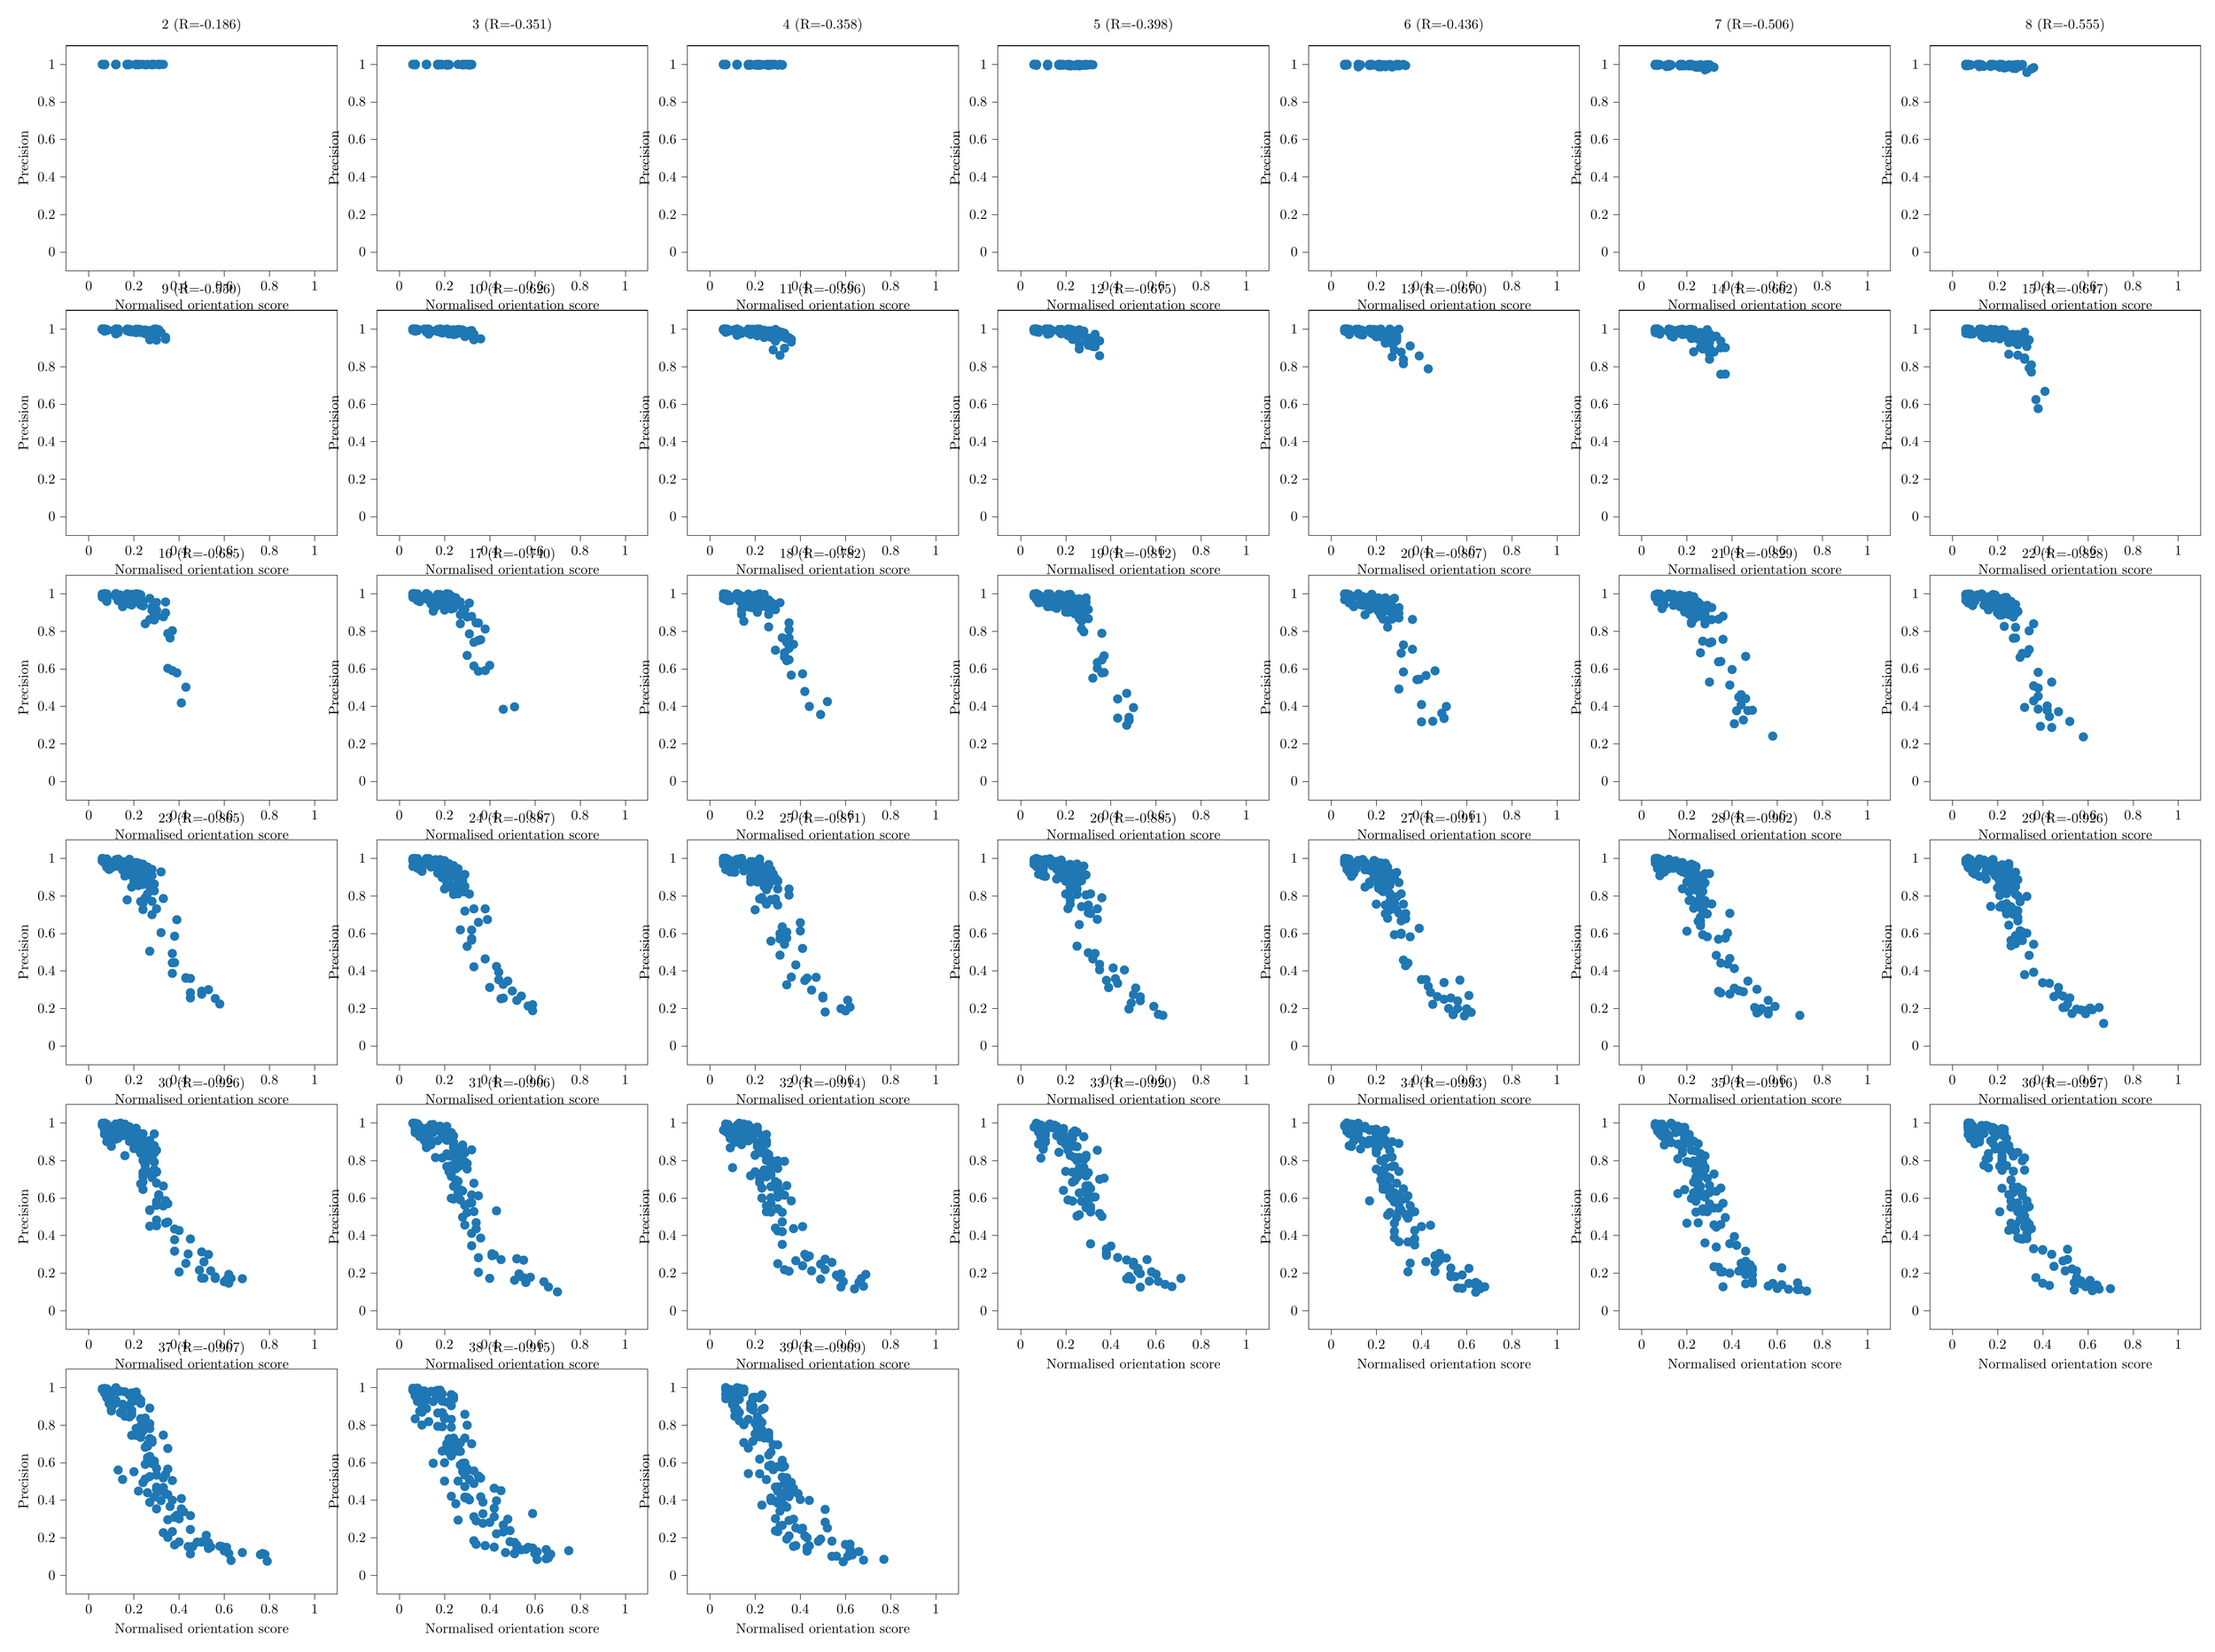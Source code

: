% This file was created by tikzplotlib v0.9.4.
\begin{tikzpicture}

\definecolor{color0}{rgb}{0.122,0.467,0.706}

\begin{groupplot}[group style={group size=7 by 7}]
\nextgroupplot[
tick align=outside,
tick pos=left,
title={2 (R=-0.186)},
x grid style={white!69.02!black},
xlabel={Normalised orientation score},
xmin=-0.1, xmax=1.1,
xtick style={color=black},
y grid style={white!69.02!black},
ylabel={Precision},
ymin=-0.1, ymax=1.1,
ytick style={color=black}
]
\addplot [semithick, color0, mark=*, mark size=3, mark options={solid}, only marks]
table {%
0.07 0.999
0.07 1
0.07 1
0.07 1
0.07 1
0.07 1
0.07 1
0.07 1
0.07 1
0.07 0.999
0.07 1
0.07 1
0.07 0.999
0.07 1
0.07 1
0.07 1
0.07 1
0.07 1
0.07 1
0.07 1
0.07 1
0.07 1
0.07 1
0.07 1
0.07 0.999
0.07 1
0.07 1
0.29 1
0.31 1
0.28 1
0.31 1
0.31 0.998
0.31 1
0.24 1
0.26 0.999
0.29 1
0.28 0.998
0.32 1
0.31 1
0.33 1
0.26 1
0.29 1
0.28 1
0.28 1
0.31 1
0.25 0.999
0.31 1
0.31 1
0.25 0.998
0.28 1
0.31 1
0.28 1
0.31 1
0.28 1
0.07 1
0.07 1
0.07 1
0.07 1
0.07 1
0.07 1
0.07 1
0.07 1
0.07 1
0.07 1
0.07 1
0.06 1
0.06 1
0.07 1
0.07 1
0.07 1
0.07 1
0.07 1
0.07 1
0.07 1
0.06 1
0.07 1
0.07 1
0.07 1
0.07 1
0.07 1
0.07 0.999
0.23 1
0.21 0.999
0.21 1
0.21 1
0.21 1
0.21 0.999
0.22 1
0.21 1
0.21 1
0.21 0.999
0.21 0.999
0.21 0.999
0.22 0.998
0.21 1
0.21 0.999
0.21 1
0.21 1
0.21 1
0.21 1
0.21 1
0.21 1
0.21 0.999
0.21 1
0.21 1
0.21 0.999
0.21 0.999
0.21 0.999
0.17 0.999
0.17 1
0.17 1
0.17 1
0.17 1
0.17 0.999
0.17 0.999
0.17 1
0.17 0.999
0.18 0.999
0.17 0.999
0.17 1
0.17 0.999
0.17 1
0.18 1
0.17 1
0.17 1
0.17 1
0.17 1
0.17 1
0.17 1
0.17 0.999
0.17 1
0.17 1
0.17 1
0.17 1
0.18 1
0.12 1
0.12 1
0.12 1
0.12 1
0.12 1
0.12 1
0.12 1
0.12 1
0.12 1
0.12 1
0.12 0.999
0.12 1
0.12 1
0.12 1
0.12 0.999
0.12 1
0.12 1
0.12 1
0.12 0.999
0.12 1
0.12 0.999
0.12 0.999
0.12 1
0.12 1
0.12 1
0.12 1
0.12 1
};

\nextgroupplot[
tick align=outside,
tick pos=left,
title={3 (R=-0.351)},
x grid style={white!69.02!black},
xlabel={Normalised orientation score},
xmin=-0.1, xmax=1.1,
xtick style={color=black},
y grid style={white!69.02!black},
ylabel={Precision},
ymin=-0.1, ymax=1.1,
ytick style={color=black}
]
\addplot [semithick, color0, mark=*, mark size=3, mark options={solid}, only marks]
table {%
0.07 1
0.07 1
0.07 1
0.07 0.999
0.07 1
0.07 0.999
0.07 0.998
0.07 1
0.07 0.999
0.07 0.998
0.07 1
0.07 1
0.07 0.999
0.07 0.999
0.07 0.998
0.07 1
0.07 1
0.07 1
0.07 1
0.07 1
0.07 1
0.07 0.999
0.07 1
0.07 1
0.07 1
0.07 1
0.07 1
0.3 1
0.31 0.999
0.29 1
0.28 0.997
0.28 1
0.22 0.998
0.29 0.999
0.31 0.999
0.28 0.999
0.31 0.996
0.32 0.999
0.31 0.998
0.28 0.998
0.26 1
0.29 0.998
0.31 1
0.31 1
0.3 1
0.28 1
0.28 1
0.32 1
0.32 1
0.31 1
0.32 0.999
0.29 0.999
0.26 1
0.31 0.998
0.07 0.999
0.06 1
0.07 1
0.06 1
0.07 1
0.07 1
0.06 1
0.06 1
0.07 1
0.07 1
0.07 0.999
0.07 1
0.06 1
0.07 1
0.07 1
0.07 1
0.07 1
0.07 1
0.06 1
0.07 1
0.07 1
0.07 1
0.07 1
0.07 1
0.07 1
0.07 1
0.07 1
0.21 0.999
0.21 0.999
0.22 1
0.21 1
0.21 0.999
0.21 0.998
0.21 0.999
0.22 0.997
0.21 0.999
0.22 0.998
0.21 0.999
0.21 0.999
0.21 0.996
0.21 0.998
0.21 0.999
0.21 0.999
0.21 1
0.21 1
0.22 0.999
0.21 0.999
0.21 1
0.21 0.999
0.21 0.999
0.21 1
0.21 0.998
0.21 0.999
0.21 0.999
0.17 0.997
0.18 0.999
0.17 0.999
0.17 0.997
0.17 1
0.18 0.999
0.19 0.999
0.17 0.999
0.17 1
0.17 1
0.18 0.998
0.19 0.999
0.18 0.999
0.17 0.999
0.18 1
0.17 1
0.19 1
0.17 1
0.17 0.999
0.17 1
0.17 0.999
0.17 1
0.17 0.999
0.18 0.999
0.17 1
0.17 0.999
0.18 1
0.12 0.999
0.12 1
0.12 1
0.12 1
0.12 1
0.12 0.999
0.12 1
0.12 0.999
0.12 1
0.12 1
0.12 1
0.12 0.999
0.12 1
0.12 0.999
0.12 1
0.12 1
0.12 1
0.12 1
0.12 1
0.12 1
0.12 1
0.12 1
0.12 1
0.12 0.999
0.12 0.999
0.12 1
0.12 1
};

\nextgroupplot[
tick align=outside,
tick pos=left,
title={4 (R=-0.358)},
x grid style={white!69.02!black},
xlabel={Normalised orientation score},
xmin=-0.1, xmax=1.1,
xtick style={color=black},
y grid style={white!69.02!black},
ylabel={Precision},
ymin=-0.1, ymax=1.1,
ytick style={color=black}
]
\addplot [semithick, color0, mark=*, mark size=3, mark options={solid}, only marks]
table {%
0.07 0.999
0.07 1
0.07 1
0.07 0.999
0.07 1
0.07 1
0.07 0.999
0.07 1
0.07 0.999
0.07 0.998
0.07 0.999
0.07 0.999
0.07 0.998
0.07 0.999
0.07 0.998
0.07 1
0.07 1
0.07 1
0.07 1
0.07 1
0.07 0.999
0.07 1
0.07 0.999
0.07 1
0.07 1
0.07 1
0.07 0.999
0.25 0.997
0.26 0.998
0.32 0.999
0.27 0.998
0.31 1
0.27 0.997
0.28 1
0.27 0.998
0.31 0.999
0.3 0.996
0.28 0.998
0.32 0.996
0.26 0.994
0.27 0.998
0.32 0.997
0.31 0.999
0.31 1
0.29 1
0.26 1
0.26 0.999
0.26 1
0.26 1
0.24 0.999
0.25 1
0.23 0.999
0.28 0.999
0.27 1
0.07 1
0.07 1
0.06 1
0.06 1
0.07 0.999
0.06 1
0.06 1
0.07 1
0.06 1
0.07 1
0.06 0.999
0.06 1
0.06 0.999
0.06 1
0.07 1
0.07 1
0.07 1
0.07 1
0.07 1
0.07 0.999
0.07 1
0.06 1
0.07 1
0.06 1
0.06 0.999
0.06 1
0.07 1
0.21 0.999
0.21 1
0.21 0.999
0.21 0.999
0.21 0.999
0.21 0.999
0.21 0.999
0.21 0.999
0.21 0.998
0.21 0.995
0.21 0.999
0.21 0.998
0.22 0.995
0.21 0.998
0.22 0.998
0.21 1
0.21 1
0.21 1
0.22 1
0.21 0.999
0.21 1
0.21 1
0.22 1
0.21 1
0.21 0.998
0.21 0.999
0.22 1
0.17 0.998
0.17 0.999
0.17 0.999
0.18 0.998
0.18 0.997
0.18 0.999
0.17 0.995
0.2 0.999
0.2 0.997
0.18 0.999
0.18 0.997
0.17 0.998
0.17 0.997
0.18 0.997
0.17 0.997
0.17 0.999
0.17 1
0.17 0.999
0.17 1
0.17 1
0.18 1
0.18 0.999
0.17 1
0.17 1
0.18 0.999
0.17 0.999
0.17 1
0.12 1
0.12 1
0.12 1
0.12 0.999
0.12 1
0.12 1
0.12 0.998
0.12 1
0.12 0.999
0.12 0.999
0.12 0.999
0.12 1
0.12 1
0.12 0.999
0.12 1
0.12 1
0.12 1
0.12 1
0.12 0.998
0.12 1
0.12 0.998
0.12 1
0.12 1
0.12 0.999
0.12 0.997
0.12 1
0.12 0.997
};

\nextgroupplot[
tick align=outside,
tick pos=left,
title={5 (R=-0.398)},
x grid style={white!69.02!black},
xlabel={Normalised orientation score},
xmin=-0.1, xmax=1.1,
xtick style={color=black},
y grid style={white!69.02!black},
ylabel={Precision},
ymin=-0.1, ymax=1.1,
ytick style={color=black}
]
\addplot [semithick, color0, mark=*, mark size=3, mark options={solid}, only marks]
table {%
0.07 1
0.07 0.999
0.07 0.999
0.07 0.999
0.07 0.997
0.07 0.998
0.07 0.996
0.07 0.999
0.07 1
0.07 0.997
0.07 0.999
0.07 0.999
0.07 0.998
0.07 0.995
0.07 0.998
0.07 1
0.07 1
0.07 1
0.07 0.999
0.07 0.999
0.07 1
0.07 1
0.07 0.998
0.07 0.999
0.07 1
0.07 0.999
0.07 1
0.27 0.996
0.28 0.999
0.3 0.997
0.29 0.995
0.3 0.999
0.25 1
0.26 0.992
0.27 0.997
0.26 0.998
0.27 0.995
0.22 0.992
0.27 0.997
0.26 0.998
0.24 0.993
0.28 0.996
0.31 0.999
0.29 0.997
0.29 1
0.28 0.995
0.31 1
0.25 0.995
0.26 0.996
0.32 0.998
0.29 1
0.23 0.995
0.26 1
0.27 0.999
0.06 0.999
0.07 0.999
0.06 1
0.06 1
0.06 1
0.06 1
0.06 1
0.06 1
0.06 1
0.06 0.999
0.07 0.999
0.06 0.999
0.07 1
0.06 0.999
0.06 0.999
0.06 1
0.07 1
0.07 0.999
0.06 1
0.06 1
0.07 1
0.06 1
0.07 1
0.07 1
0.07 1
0.07 1
0.07 1
0.21 0.997
0.21 0.999
0.22 0.997
0.21 0.994
0.22 0.998
0.22 0.999
0.22 0.999
0.21 0.995
0.21 0.996
0.24 0.995
0.22 0.999
0.21 0.996
0.22 0.994
0.22 0.997
0.21 0.998
0.21 0.999
0.21 1
0.21 1
0.21 1
0.21 0.999
0.21 0.999
0.22 0.998
0.21 0.998
0.21 0.999
0.21 0.997
0.21 1
0.21 0.999
0.17 0.998
0.17 0.999
0.18 0.997
0.17 0.996
0.18 0.999
0.17 0.998
0.17 0.999
0.17 0.998
0.18 0.999
0.18 0.995
0.17 0.997
0.17 0.998
0.18 0.997
0.17 0.999
0.19 0.996
0.18 0.999
0.17 1
0.18 1
0.18 0.997
0.17 1
0.18 0.999
0.18 1
0.18 0.998
0.19 1
0.17 0.998
0.17 1
0.18 0.997
0.12 1
0.12 1
0.12 1
0.12 0.998
0.12 0.997
0.12 0.999
0.12 0.995
0.12 1
0.12 0.998
0.12 0.997
0.12 1
0.12 0.999
0.12 0.997
0.12 0.993
0.12 0.995
0.12 1
0.12 1
0.12 1
0.12 1
0.12 1
0.12 1
0.12 1
0.12 1
0.12 1
0.12 0.999
0.12 0.996
0.12 0.999
};

\nextgroupplot[
tick align=outside,
tick pos=left,
title={6 (R=-0.436)},
x grid style={white!69.02!black},
xlabel={Normalised orientation score},
xmin=-0.1, xmax=1.1,
xtick style={color=black},
y grid style={white!69.02!black},
ylabel={Precision},
ymin=-0.1, ymax=1.1,
ytick style={color=black}
]
\addplot [semithick, color0, mark=*, mark size=3, mark options={solid}, only marks]
table {%
0.07 0.999
0.07 0.998
0.07 0.999
0.07 0.999
0.07 0.999
0.07 0.998
0.07 0.997
0.07 0.998
0.07 0.999
0.07 0.998
0.07 0.999
0.07 0.999
0.07 0.997
0.07 0.998
0.07 0.998
0.07 0.999
0.07 1
0.07 1
0.07 1
0.07 1
0.07 1
0.07 1
0.07 0.999
0.07 0.999
0.07 0.999
0.07 0.999
0.07 0.999
0.27 0.996
0.27 0.995
0.27 0.996
0.22 0.987
0.25 0.996
0.28 0.994
0.22 0.99
0.22 0.999
0.24 0.997
0.27 0.986
0.3 0.992
0.33 0.994
0.21 0.988
0.23 0.994
0.24 0.988
0.3 1
0.29 1
0.32 1
0.29 0.999
0.29 0.999
0.24 0.998
0.27 0.996
0.26 1
0.32 0.998
0.22 0.991
0.23 0.995
0.28 0.992
0.06 1
0.06 1
0.07 1
0.06 0.995
0.07 0.999
0.07 1
0.06 1
0.07 0.999
0.07 1
0.07 1
0.06 1
0.07 0.999
0.07 1
0.07 1
0.06 0.999
0.07 1
0.07 1
0.07 1
0.06 1
0.07 1
0.06 1
0.07 1
0.07 1
0.07 1
0.06 0.999
0.07 1
0.06 1
0.21 0.995
0.22 0.998
0.23 0.998
0.22 0.995
0.21 0.995
0.21 0.997
0.22 0.994
0.21 0.997
0.21 0.997
0.21 0.989
0.22 0.996
0.22 0.995
0.22 0.994
0.22 0.998
0.22 0.997
0.21 1
0.21 1
0.21 1
0.21 0.999
0.21 0.999
0.22 0.999
0.21 0.999
0.21 1
0.22 0.995
0.21 0.999
0.21 0.999
0.22 0.999
0.17 0.997
0.17 0.999
0.17 0.995
0.17 0.998
0.18 1
0.18 0.996
0.18 0.997
0.17 0.998
0.18 0.999
0.17 0.998
0.17 0.998
0.17 0.994
0.18 0.996
0.2 0.996
0.17 0.996
0.17 0.997
0.18 0.999
0.17 1
0.17 0.997
0.18 0.999
0.17 0.999
0.18 0.999
0.17 0.999
0.18 0.999
0.17 0.999
0.18 0.999
0.18 0.999
0.12 0.995
0.12 1
0.12 0.999
0.12 0.998
0.12 0.998
0.12 0.998
0.12 0.999
0.12 0.998
0.13 0.998
0.12 0.994
0.12 0.998
0.12 0.997
0.12 0.987
0.12 0.998
0.13 0.997
0.12 0.998
0.12 1
0.12 1
0.12 0.998
0.12 0.999
0.12 1
0.12 0.998
0.12 0.996
0.12 1
0.12 0.998
0.12 0.997
0.12 1
};

\nextgroupplot[
tick align=outside,
tick pos=left,
title={7 (R=-0.506)},
x grid style={white!69.02!black},
xlabel={Normalised orientation score},
xmin=-0.1, xmax=1.1,
xtick style={color=black},
y grid style={white!69.02!black},
ylabel={Precision},
ymin=-0.1, ymax=1.1,
ytick style={color=black}
]
\addplot [semithick, color0, mark=*, mark size=3, mark options={solid}, only marks]
table {%
0.07 0.998
0.07 0.997
0.07 0.999
0.07 0.998
0.07 0.996
0.07 0.998
0.07 0.997
0.07 0.999
0.07 0.996
0.07 0.996
0.07 0.998
0.07 0.995
0.07 0.998
0.07 0.996
0.07 0.995
0.07 0.999
0.07 0.999
0.07 1
0.07 0.999
0.07 1
0.07 0.999
0.07 0.999
0.07 0.998
0.08 0.999
0.07 1
0.08 0.998
0.07 0.998
0.28 0.99
0.25 0.994
0.29 0.992
0.32 0.985
0.3 0.987
0.3 0.998
0.25 0.994
0.31 0.99
0.25 0.985
0.28 0.983
0.26 0.99
0.28 0.971
0.24 0.985
0.29 0.977
0.23 0.99
0.24 0.996
0.29 0.999
0.26 0.999
0.28 0.994
0.26 0.997
0.3 0.998
0.24 0.993
0.29 0.996
0.26 0.986
0.29 0.996
0.28 0.997
0.29 0.995
0.07 1
0.07 0.999
0.06 0.999
0.07 0.998
0.07 1
0.07 1
0.07 1
0.07 0.999
0.07 0.999
0.06 0.999
0.07 1
0.07 0.998
0.06 1
0.06 0.995
0.06 0.999
0.06 1
0.06 1
0.06 1
0.07 1
0.07 0.999
0.06 0.997
0.07 0.999
0.07 0.999
0.06 1
0.07 0.999
0.07 1
0.06 0.999
0.21 0.993
0.21 1
0.21 0.996
0.22 0.998
0.22 0.993
0.21 0.995
0.21 0.993
0.21 0.994
0.22 0.999
0.21 0.993
0.21 0.993
0.21 0.992
0.21 0.996
0.22 0.996
0.22 0.997
0.21 1
0.21 0.999
0.22 1
0.22 0.999
0.22 1
0.21 0.998
0.22 0.999
0.21 0.997
0.21 0.998
0.21 0.996
0.21 0.997
0.21 0.995
0.17 0.996
0.18 0.996
0.17 0.999
0.17 0.993
0.17 0.992
0.18 0.998
0.18 0.993
0.18 0.998
0.18 0.996
0.18 0.997
0.18 0.996
0.18 0.997
0.18 0.993
0.19 0.993
0.19 0.993
0.18 1
0.17 0.997
0.17 1
0.18 0.996
0.18 0.999
0.18 1
0.17 0.998
0.17 0.999
0.17 0.998
0.18 0.997
0.18 0.997
0.17 0.997
0.12 0.998
0.12 0.997
0.12 0.998
0.12 0.992
0.13 0.997
0.11 0.989
0.11 0.997
0.12 0.999
0.12 0.998
0.12 0.997
0.12 0.994
0.12 0.991
0.12 0.995
0.12 0.993
0.13 0.996
0.12 1
0.12 1
0.12 1
0.12 1
0.12 0.999
0.12 1
0.12 0.99
0.12 1
0.12 0.995
0.11 0.989
0.12 1
0.13 0.998
};

\nextgroupplot[
tick align=outside,
tick pos=left,
title={8 (R=-0.555)},
x grid style={white!69.02!black},
xlabel={Normalised orientation score},
xmin=-0.1, xmax=1.1,
xtick style={color=black},
y grid style={white!69.02!black},
ylabel={Precision},
ymin=-0.1, ymax=1.1,
ytick style={color=black}
]
\addplot [semithick, color0, mark=*, mark size=3, mark options={solid}, only marks]
table {%
0.08 0.997
0.07 0.997
0.08 0.996
0.08 0.999
0.07 0.995
0.07 0.999
0.07 0.995
0.07 0.994
0.07 0.994
0.07 0.996
0.07 0.998
0.07 0.997
0.07 0.994
0.07 0.997
0.07 0.996
0.07 1
0.07 1
0.07 1
0.07 0.998
0.07 0.999
0.07 0.999
0.07 1
0.07 0.996
0.07 0.999
0.07 0.998
0.07 0.999
0.07 0.999
0.28 0.987
0.26 0.992
0.21 0.985
0.27 0.99
0.26 0.986
0.28 0.978
0.35 0.976
0.36 0.983
0.27 0.979
0.24 0.984
0.33 0.957
0.23 0.981
0.29 0.992
0.22 0.992
0.27 0.982
0.28 0.999
0.31 1
0.29 1
0.26 0.997
0.29 0.996
0.3 0.991
0.23 0.995
0.31 0.996
0.25 0.998
0.3 0.99
0.22 0.994
0.22 0.995
0.06 0.998
0.06 1
0.07 1
0.06 1
0.07 0.996
0.07 0.998
0.07 0.997
0.06 0.999
0.06 0.996
0.06 1
0.06 1
0.06 0.996
0.06 0.993
0.06 1
0.06 0.998
0.07 1
0.06 1
0.07 1
0.06 1
0.06 0.999
0.07 1
0.07 1
0.06 1
0.07 1
0.06 1
0.06 1
0.07 1
0.22 0.995
0.21 0.996
0.21 0.989
0.21 0.993
0.22 0.995
0.21 0.996
0.22 0.994
0.21 0.986
0.22 0.988
0.21 0.989
0.22 0.993
0.21 0.99
0.24 0.992
0.22 0.991
0.22 0.987
0.22 0.999
0.21 1
0.21 1
0.21 0.998
0.22 0.997
0.22 0.994
0.22 0.997
0.22 1
0.21 0.998
0.21 0.995
0.22 0.996
0.22 0.995
0.18 0.996
0.19 0.997
0.18 0.999
0.17 0.993
0.17 0.999
0.18 0.997
0.17 0.996
0.17 0.989
0.19 0.997
0.19 0.995
0.19 0.995
0.17 0.996
0.19 0.995
0.19 0.996
0.18 0.995
0.17 1
0.18 1
0.18 0.999
0.18 0.996
0.18 1
0.17 1
0.17 0.996
0.17 0.999
0.18 0.998
0.19 0.997
0.17 0.997
0.17 0.993
0.12 1
0.13 0.998
0.12 0.997
0.12 0.99
0.12 0.999
0.12 0.993
0.12 0.996
0.13 0.998
0.12 0.993
0.12 0.995
0.14 0.99
0.12 0.997
0.13 0.99
0.12 0.997
0.12 0.988
0.12 1
0.12 1
0.12 1
0.11 1
0.12 1
0.12 0.996
0.12 0.998
0.12 1
0.12 0.999
0.13 0.998
0.12 0.995
0.12 0.998
};

\nextgroupplot[
tick align=outside,
tick pos=left,
title={9 (R=-0.550)},
x grid style={white!69.02!black},
xlabel={Normalised orientation score},
xmin=-0.1, xmax=1.1,
xtick style={color=black},
y grid style={white!69.02!black},
ylabel={Precision},
ymin=-0.1, ymax=1.1,
ytick style={color=black}
]
\addplot [semithick, color0, mark=*, mark size=3, mark options={solid}, only marks]
table {%
0.07 0.997
0.08 0.995
0.07 0.997
0.07 0.995
0.07 0.994
0.07 0.997
0.08 0.996
0.07 0.994
0.07 0.997
0.07 0.989
0.07 0.996
0.07 0.994
0.07 0.991
0.07 0.994
0.08 0.992
0.07 0.999
0.07 1
0.08 0.998
0.07 0.998
0.07 1
0.07 0.998
0.07 0.998
0.07 0.999
0.07 0.998
0.07 0.997
0.07 0.996
0.07 0.996
0.3 0.973
0.29 0.987
0.25 0.975
0.29 0.97
0.31 0.986
0.3 0.981
0.25 0.993
0.21 0.985
0.34 0.956
0.23 0.982
0.34 0.946
0.28 0.981
0.27 0.943
0.32 0.981
0.3 0.941
0.29 0.992
0.29 1
0.3 1
0.31 0.996
0.28 0.991
0.25 0.994
0.22 0.994
0.25 0.995
0.27 0.992
0.21 0.981
0.22 0.993
0.32 0.981
0.07 0.998
0.06 1
0.06 1
0.06 1
0.06 0.999
0.07 0.999
0.07 0.998
0.06 1
0.06 0.998
0.06 0.999
0.07 0.997
0.07 0.998
0.06 1
0.06 1
0.06 0.999
0.07 1
0.07 1
0.06 1
0.06 0.998
0.07 1
0.07 1
0.07 0.999
0.06 0.999
0.07 0.999
0.06 0.999
0.06 1
0.06 1
0.21 0.993
0.21 0.999
0.22 0.997
0.21 0.993
0.22 0.994
0.22 0.993
0.2 0.985
0.23 0.997
0.23 0.986
0.22 0.987
0.23 0.991
0.22 0.994
0.23 0.985
0.22 0.99
0.23 0.986
0.21 0.995
0.22 0.999
0.21 0.999
0.21 0.994
0.21 0.994
0.21 0.993
0.21 0.998
0.22 0.996
0.22 0.999
0.21 0.995
0.22 0.998
0.22 0.992
0.18 0.992
0.18 0.991
0.17 0.998
0.18 0.992
0.18 0.994
0.18 0.993
0.19 0.99
0.18 0.994
0.17 0.992
0.18 0.99
0.19 0.985
0.17 0.992
0.18 0.987
0.18 0.988
0.17 0.991
0.18 0.997
0.17 1
0.18 0.999
0.17 0.995
0.17 0.997
0.18 0.995
0.17 0.998
0.17 0.994
0.18 0.997
0.18 0.995
0.18 0.998
0.18 0.996
0.12 0.992
0.12 0.999
0.12 0.996
0.12 0.991
0.12 0.998
0.12 0.995
0.13 0.993
0.13 0.993
0.12 0.994
0.12 0.975
0.12 0.992
0.12 0.995
0.12 0.984
0.12 0.975
0.13 0.981
0.12 1
0.12 0.998
0.12 1
0.12 0.999
0.12 0.994
0.11 0.993
0.12 0.993
0.13 0.999
0.12 0.993
0.12 0.999
0.12 0.992
0.13 1
};

\nextgroupplot[
tick align=outside,
tick pos=left,
title={10 (R=-0.626)},
x grid style={white!69.02!black},
xlabel={Normalised orientation score},
xmin=-0.1, xmax=1.1,
xtick style={color=black},
y grid style={white!69.02!black},
ylabel={Precision},
ymin=-0.1, ymax=1.1,
ytick style={color=black}
]
\addplot [semithick, color0, mark=*, mark size=3, mark options={solid}, only marks]
table {%
0.07 0.992
0.08 0.994
0.07 0.992
0.07 0.994
0.07 0.991
0.07 0.991
0.08 0.998
0.08 0.996
0.08 0.992
0.07 0.989
0.07 0.992
0.08 0.995
0.07 0.993
0.07 0.99
0.08 0.992
0.07 0.998
0.07 1
0.07 1
0.07 0.997
0.07 0.999
0.07 0.997
0.07 0.998
0.08 0.999
0.08 0.996
0.07 0.997
0.07 0.998
0.07 0.998
0.24 0.981
0.22 0.975
0.33 0.973
0.33 0.943
0.31 0.989
0.3 0.981
0.29 0.961
0.29 0.96
0.3 0.97
0.3 0.973
0.27 0.98
0.36 0.948
0.25 0.973
0.24 0.971
0.32 0.962
0.32 0.991
0.27 0.996
0.26 0.998
0.24 0.981
0.32 0.992
0.27 0.997
0.27 0.984
0.24 0.996
0.29 0.988
0.27 0.982
0.31 0.98
0.28 0.995
0.07 0.998
0.07 1
0.07 0.998
0.07 0.998
0.06 1
0.06 0.997
0.06 0.995
0.06 0.999
0.06 1
0.06 0.998
0.06 0.998
0.06 0.993
0.06 0.997
0.06 0.998
0.07 0.997
0.06 1
0.07 1
0.07 1
0.06 0.999
0.06 0.999
0.07 1
0.07 0.998
0.07 1
0.07 1
0.07 1
0.06 0.999
0.07 0.996
0.22 0.984
0.22 0.992
0.21 0.987
0.22 0.993
0.22 0.995
0.21 0.983
0.23 0.992
0.23 0.988
0.21 0.989
0.23 0.979
0.21 0.99
0.22 0.974
0.22 0.985
0.2 0.986
0.23 0.983
0.22 0.995
0.21 1
0.21 0.998
0.22 0.996
0.21 0.998
0.21 0.999
0.21 0.997
0.21 0.996
0.21 0.996
0.21 0.989
0.22 0.996
0.21 0.994
0.17 0.997
0.19 0.996
0.18 0.994
0.19 0.986
0.17 0.996
0.17 0.991
0.19 0.979
0.18 0.989
0.18 0.99
0.18 0.99
0.16 0.991
0.18 0.984
0.2 0.982
0.17 0.987
0.19 0.985
0.17 0.997
0.18 1
0.18 1
0.18 0.994
0.18 0.996
0.17 0.998
0.17 0.998
0.18 0.996
0.17 0.994
0.17 0.996
0.18 0.998
0.19 0.998
0.12 0.995
0.12 0.993
0.12 0.995
0.13 0.995
0.13 0.993
0.14 0.987
0.12 0.992
0.13 0.996
0.13 0.988
0.12 0.986
0.12 0.984
0.12 0.991
0.13 0.973
0.12 0.996
0.12 0.992
0.11 1
0.12 0.996
0.12 0.995
0.13 0.999
0.12 0.99
0.12 1
0.13 0.996
0.13 1
0.12 0.997
0.12 0.998
0.12 0.998
0.12 0.986
};

\nextgroupplot[
tick align=outside,
tick pos=left,
title={11 (R=-0.596)},
x grid style={white!69.02!black},
xlabel={Normalised orientation score},
xmin=-0.1, xmax=1.1,
xtick style={color=black},
y grid style={white!69.02!black},
ylabel={Precision},
ymin=-0.1, ymax=1.1,
ytick style={color=black}
]
\addplot [semithick, color0, mark=*, mark size=3, mark options={solid}, only marks]
table {%
0.07 0.994
0.08 0.989
0.07 0.995
0.07 0.994
0.07 0.995
0.07 0.99
0.07 0.993
0.08 0.988
0.07 0.99
0.08 0.988
0.08 0.99
0.07 0.992
0.07 0.983
0.07 0.987
0.07 0.991
0.07 1
0.07 1
0.07 0.998
0.07 1
0.08 0.998
0.07 0.998
0.08 0.994
0.07 0.997
0.08 0.995
0.07 0.994
0.07 0.995
0.07 0.993
0.28 0.981
0.33 0.978
0.3 0.954
0.31 0.86
0.33 0.956
0.29 0.936
0.35 0.954
0.28 0.968
0.3 0.988
0.28 0.889
0.36 0.931
0.26 0.986
0.25 0.962
0.33 0.898
0.24 0.955
0.26 0.99
0.29 0.998
0.31 0.985
0.27 0.99
0.24 0.994
0.32 0.982
0.36 0.945
0.21 0.994
0.34 0.95
0.36 0.945
0.22 0.992
0.27 0.956
0.06 0.998
0.06 0.999
0.06 0.995
0.07 0.997
0.07 0.999
0.06 0.999
0.06 0.998
0.06 0.999
0.06 0.998
0.07 0.997
0.06 0.997
0.06 0.998
0.07 0.998
0.07 1
0.06 0.997
0.07 0.998
0.07 0.996
0.07 1
0.07 0.999
0.07 1
0.07 0.998
0.06 0.999
0.07 1
0.06 0.999
0.06 0.994
0.07 1
0.06 1
0.22 0.983
0.22 0.982
0.22 0.99
0.21 0.983
0.21 0.992
0.22 0.989
0.21 0.964
0.22 0.979
0.21 0.987
0.23 0.983
0.22 0.988
0.23 0.981
0.22 0.976
0.22 0.986
0.21 0.969
0.22 1
0.21 1
0.21 1
0.21 0.995
0.22 0.994
0.21 0.993
0.22 0.996
0.21 0.993
0.21 0.991
0.23 0.993
0.21 0.995
0.21 0.991
0.18 0.99
0.19 0.994
0.18 0.992
0.18 0.993
0.17 0.978
0.17 0.979
0.18 0.983
0.18 0.987
0.19 0.99
0.19 0.985
0.17 0.993
0.19 0.987
0.18 0.989
0.19 0.991
0.18 0.971
0.19 0.999
0.17 1
0.17 0.997
0.19 0.993
0.19 0.995
0.17 0.998
0.18 0.992
0.17 0.99
0.17 0.99
0.19 0.996
0.17 0.997
0.18 0.998
0.14 0.988
0.12 1
0.12 0.988
0.12 0.968
0.12 0.983
0.13 0.99
0.14 0.977
0.13 0.99
0.13 0.989
0.12 0.981
0.12 0.989
0.12 0.981
0.12 0.967
0.12 0.988
0.13 0.988
0.12 0.999
0.12 1
0.12 0.999
0.11 0.997
0.12 0.991
0.11 0.993
0.11 0.987
0.12 0.997
0.13 0.995
0.12 0.984
0.12 0.99
0.13 0.989
};

\nextgroupplot[
tick align=outside,
tick pos=left,
title={12 (R=-0.675)},
x grid style={white!69.02!black},
xlabel={Normalised orientation score},
xmin=-0.1, xmax=1.1,
xtick style={color=black},
y grid style={white!69.02!black},
ylabel={Precision},
ymin=-0.1, ymax=1.1,
ytick style={color=black}
]
\addplot [semithick, color0, mark=*, mark size=3, mark options={solid}, only marks]
table {%
0.08 0.993
0.07 0.992
0.07 0.995
0.07 0.994
0.08 0.986
0.07 0.987
0.07 0.997
0.08 0.983
0.07 0.994
0.08 0.985
0.08 0.991
0.07 0.986
0.08 0.986
0.07 0.991
0.08 0.989
0.08 0.998
0.07 0.998
0.07 1
0.07 0.999
0.07 0.997
0.07 0.995
0.07 0.998
0.07 0.993
0.07 0.996
0.07 0.996
0.07 0.994
0.08 0.991
0.22 0.97
0.35 0.937
0.33 0.964
0.25 0.956
0.27 0.97
0.23 0.96
0.26 0.894
0.25 0.973
0.33 0.906
0.26 0.92
0.3 0.952
0.33 0.925
0.29 0.945
0.3 0.914
0.32 0.907
0.23 0.995
0.26 0.996
0.28 0.989
0.25 0.991
0.23 0.974
0.33 0.931
0.23 0.945
0.26 0.986
0.21 0.966
0.35 0.858
0.24 0.96
0.33 0.972
0.06 0.993
0.07 0.992
0.07 0.995
0.06 0.997
0.07 0.999
0.06 0.995
0.07 0.992
0.07 0.997
0.07 0.997
0.06 0.989
0.07 0.999
0.07 0.989
0.06 0.991
0.07 0.995
0.06 0.998
0.07 1
0.07 0.999
0.06 1
0.06 0.999
0.06 1
0.07 1
0.07 0.999
0.07 1
0.06 0.999
0.06 0.998
0.07 0.999
0.07 1
0.22 0.978
0.21 0.99
0.21 0.991
0.21 0.984
0.22 0.978
0.21 0.974
0.22 0.968
0.22 0.981
0.23 0.976
0.23 0.981
0.25 0.976
0.22 0.977
0.22 0.974
0.24 0.978
0.23 0.962
0.22 0.999
0.21 1
0.21 0.999
0.21 0.985
0.22 0.994
0.21 0.995
0.21 0.993
0.22 0.997
0.22 0.991
0.23 0.99
0.21 0.977
0.21 0.974
0.18 0.986
0.17 0.992
0.18 0.994
0.18 0.989
0.17 0.993
0.18 0.992
0.18 0.986
0.18 0.978
0.19 0.989
0.18 0.98
0.19 0.986
0.19 0.986
0.18 0.975
0.18 0.98
0.21 0.974
0.17 0.997
0.18 0.998
0.18 0.997
0.18 0.995
0.18 0.997
0.17 0.997
0.18 0.99
0.18 0.993
0.18 0.99
0.18 0.994
0.19 0.983
0.17 0.987
0.13 0.977
0.12 0.995
0.12 0.992
0.13 0.989
0.12 0.994
0.13 0.981
0.13 0.986
0.13 0.995
0.13 0.99
0.13 0.986
0.14 0.992
0.12 0.976
0.13 0.983
0.13 0.985
0.12 0.973
0.12 0.998
0.12 0.997
0.12 1
0.12 0.996
0.12 0.999
0.11 1
0.13 1
0.12 1
0.12 0.996
0.12 0.98
0.12 0.996
0.12 0.981
};

\nextgroupplot[
tick align=outside,
tick pos=left,
title={13 (R=-0.670)},
x grid style={white!69.02!black},
xlabel={Normalised orientation score},
xmin=-0.1, xmax=1.1,
xtick style={color=black},
y grid style={white!69.02!black},
ylabel={Precision},
ymin=-0.1, ymax=1.1,
ytick style={color=black}
]
\addplot [semithick, color0, mark=*, mark size=3, mark options={solid}, only marks]
table {%
0.08 0.988
0.07 0.995
0.07 0.988
0.08 0.993
0.08 0.983
0.07 0.991
0.08 0.983
0.07 0.986
0.07 0.991
0.08 0.989
0.07 0.99
0.08 0.988
0.08 0.976
0.08 0.979
0.08 0.971
0.07 0.999
0.07 0.997
0.07 0.998
0.07 0.997
0.08 0.999
0.07 0.999
0.08 0.995
0.07 0.996
0.08 0.994
0.07 0.986
0.07 0.996
0.07 0.997
0.31 0.877
0.26 0.965
0.23 0.971
0.27 0.852
0.29 0.95
0.32 0.837
0.28 0.888
0.24 0.942
0.43 0.788
0.24 0.925
0.27 0.926
0.39 0.857
0.32 0.815
0.28 0.931
0.27 0.921
0.21 0.983
0.3 0.999
0.26 1
0.26 0.99
0.29 0.991
0.27 0.96
0.25 0.979
0.35 0.91
0.29 0.963
0.24 0.972
0.22 0.963
0.29 0.938
0.07 0.996
0.06 0.999
0.07 0.997
0.07 0.995
0.07 1
0.06 0.995
0.06 0.992
0.06 0.996
0.07 1
0.07 0.992
0.06 0.989
0.06 0.996
0.08 0.988
0.07 0.999
0.07 0.997
0.07 1
0.06 0.997
0.06 1
0.07 1
0.07 0.999
0.06 1
0.07 1
0.07 1
0.06 0.997
0.06 0.999
0.06 1
0.07 0.992
0.22 0.959
0.22 0.985
0.23 0.978
0.23 0.974
0.23 0.983
0.22 0.984
0.2 0.959
0.22 0.968
0.22 0.981
0.23 0.978
0.23 0.958
0.24 0.968
0.23 0.963
0.22 0.982
0.22 0.974
0.21 0.985
0.21 0.997
0.22 1
0.21 0.99
0.2 0.995
0.21 0.984
0.21 0.994
0.23 0.986
0.22 0.983
0.21 0.968
0.21 0.991
0.22 0.983
0.2 0.991
0.18 0.993
0.19 0.989
0.17 0.988
0.18 0.983
0.2 0.989
0.18 0.984
0.19 0.98
0.19 0.978
0.2 0.968
0.19 0.991
0.18 0.977
0.19 0.975
0.19 0.971
0.2 0.97
0.17 0.995
0.17 0.999
0.18 0.997
0.18 0.99
0.19 0.998
0.17 0.997
0.18 0.989
0.18 0.992
0.18 0.995
0.18 0.984
0.19 0.994
0.18 0.98
0.14 0.969
0.12 0.994
0.14 0.992
0.12 0.996
0.12 0.986
0.14 0.978
0.13 0.978
0.12 0.987
0.14 0.98
0.13 0.971
0.13 0.975
0.13 0.98
0.13 0.983
0.13 0.978
0.14 0.969
0.11 0.999
0.12 0.999
0.13 0.995
0.12 0.98
0.12 0.999
0.12 0.999
0.13 0.982
0.12 0.994
0.12 0.998
0.12 0.978
0.13 0.995
0.13 0.983
};

\nextgroupplot[
tick align=outside,
tick pos=left,
title={14 (R=-0.662)},
x grid style={white!69.02!black},
xlabel={Normalised orientation score},
xmin=-0.1, xmax=1.1,
xtick style={color=black},
y grid style={white!69.02!black},
ylabel={Precision},
ymin=-0.1, ymax=1.1,
ytick style={color=black}
]
\addplot [semithick, color0, mark=*, mark size=3, mark options={solid}, only marks]
table {%
0.08 0.985
0.07 0.989
0.08 0.979
0.07 0.984
0.08 0.992
0.07 0.994
0.08 0.98
0.08 0.992
0.08 0.981
0.07 0.984
0.08 0.973
0.08 0.985
0.08 0.984
0.08 0.982
0.08 0.985
0.07 0.997
0.07 0.999
0.07 0.999
0.07 0.998
0.07 1
0.07 0.993
0.07 0.999
0.07 0.999
0.07 0.993
0.07 0.989
0.08 0.988
0.08 0.994
0.3 0.901
0.3 0.928
0.28 0.922
0.3 0.839
0.28 0.952
0.35 0.759
0.3 0.87
0.35 0.9
0.37 0.901
0.23 0.879
0.25 0.946
0.32 0.878
0.37 0.76
0.27 0.894
0.26 0.903
0.29 0.997
0.25 0.976
0.35 0.936
0.31 0.953
0.22 0.996
0.28 0.962
0.24 0.962
0.3 0.976
0.33 0.962
0.32 0.879
0.25 0.976
0.26 0.958
0.06 0.994
0.07 0.998
0.07 0.998
0.06 0.996
0.06 0.998
0.06 0.988
0.06 0.998
0.06 0.994
0.07 0.994
0.07 0.993
0.07 0.989
0.06 0.989
0.07 0.996
0.06 0.995
0.06 0.981
0.06 1
0.07 1
0.07 0.998
0.06 0.998
0.06 1
0.06 1
0.06 0.999
0.07 1
0.06 1
0.07 1
0.07 1
0.07 0.995
0.23 0.978
0.24 0.967
0.24 0.98
0.23 0.957
0.22 0.978
0.22 0.977
0.24 0.953
0.22 0.975
0.22 0.977
0.22 0.95
0.23 0.953
0.22 0.977
0.23 0.953
0.26 0.982
0.24 0.961
0.22 0.998
0.21 0.997
0.22 0.998
0.22 0.992
0.23 0.995
0.21 0.998
0.22 0.991
0.22 0.996
0.21 0.976
0.22 0.973
0.2 0.981
0.21 0.977
0.18 0.983
0.18 0.989
0.19 0.988
0.18 0.988
0.18 0.976
0.19 0.989
0.19 0.976
0.18 0.981
0.18 0.971
0.2 0.977
0.2 0.98
0.19 0.976
0.2 0.972
0.19 0.974
0.17 0.978
0.18 0.991
0.17 0.997
0.18 0.999
0.17 0.992
0.18 0.995
0.2 0.988
0.19 0.995
0.19 0.99
0.17 0.987
0.16 0.994
0.18 0.991
0.19 0.986
0.12 0.986
0.14 0.989
0.14 0.987
0.13 0.995
0.13 0.979
0.13 0.975
0.13 0.975
0.13 0.979
0.13 0.984
0.13 0.978
0.14 0.98
0.14 0.961
0.14 0.958
0.13 0.964
0.15 0.981
0.12 0.994
0.12 0.999
0.12 1
0.13 0.993
0.12 0.997
0.13 0.997
0.14 0.991
0.12 0.992
0.13 0.991
0.12 0.984
0.12 0.991
0.12 0.991
};

\nextgroupplot[
tick align=outside,
tick pos=left,
title={15 (R=-0.647)},
x grid style={white!69.02!black},
xlabel={Normalised orientation score},
xmin=-0.1, xmax=1.1,
xtick style={color=black},
y grid style={white!69.02!black},
ylabel={Precision},
ymin=-0.1, ymax=1.1,
ytick style={color=black}
]
\addplot [semithick, color0, mark=*, mark size=3, mark options={solid}, only marks]
table {%
0.08 0.979
0.07 0.986
0.08 0.991
0.08 0.99
0.08 0.982
0.08 0.986
0.08 0.986
0.07 0.989
0.08 0.982
0.07 0.978
0.08 0.984
0.08 0.973
0.09 0.974
0.08 0.979
0.08 0.982
0.07 0.998
0.07 0.998
0.08 0.998
0.07 0.999
0.07 0.98
0.07 0.99
0.07 0.985
0.07 0.994
0.08 0.992
0.08 0.985
0.07 0.99
0.07 0.977
0.25 0.866
0.33 0.946
0.25 0.928
0.32 0.846
0.34 0.942
0.29 0.917
0.41 0.668
0.33 0.907
0.35 0.809
0.26 0.932
0.38 0.576
0.28 0.928
0.37 0.624
0.29 0.861
0.35 0.771
0.22 0.995
0.29 0.971
0.32 0.984
0.21 0.98
0.32 0.839
0.21 0.986
0.21 0.948
0.3 0.93
0.32 0.952
0.23 0.959
0.34 0.792
0.25 0.966
0.07 0.992
0.07 1
0.06 0.997
0.06 0.987
0.06 0.999
0.07 0.979
0.07 0.986
0.07 0.996
0.07 0.997
0.07 0.993
0.07 0.994
0.06 0.989
0.06 0.977
0.07 0.989
0.07 0.997
0.07 1
0.06 1
0.06 1
0.07 0.999
0.07 1
0.06 0.998
0.06 0.997
0.07 0.999
0.07 0.994
0.06 0.995
0.07 0.999
0.06 0.994
0.23 0.974
0.22 0.977
0.26 0.97
0.25 0.963
0.23 0.968
0.23 0.96
0.22 0.961
0.25 0.968
0.24 0.968
0.25 0.937
0.23 0.959
0.25 0.94
0.24 0.974
0.22 0.973
0.27 0.971
0.22 0.997
0.22 0.996
0.22 0.989
0.21 0.994
0.23 0.994
0.22 0.984
0.22 0.964
0.21 0.984
0.23 0.993
0.22 0.98
0.22 0.986
0.22 0.982
0.19 0.966
0.18 0.989
0.18 0.979
0.19 0.979
0.2 0.965
0.2 0.962
0.18 0.963
0.2 0.981
0.17 0.971
0.2 0.963
0.2 0.974
0.21 0.965
0.18 0.952
0.19 0.971
0.21 0.959
0.18 0.996
0.17 0.999
0.18 0.989
0.17 0.99
0.19 0.998
0.19 0.988
0.2 0.983
0.18 0.982
0.17 0.997
0.18 0.986
0.19 0.976
0.19 0.995
0.13 0.989
0.13 0.963
0.13 0.964
0.13 0.97
0.13 0.989
0.15 0.978
0.13 0.995
0.14 0.954
0.14 0.962
0.15 0.955
0.14 0.971
0.14 0.979
0.14 0.982
0.14 0.965
0.14 0.955
0.12 0.987
0.12 0.996
0.12 1
0.12 0.984
0.12 0.991
0.13 1
0.12 0.987
0.12 0.988
0.12 0.984
0.13 0.975
0.14 0.996
0.13 0.986
};

\nextgroupplot[
tick align=outside,
tick pos=left,
title={16 (R=-0.685)},
x grid style={white!69.02!black},
xlabel={Normalised orientation score},
xmin=-0.1, xmax=1.1,
xtick style={color=black},
y grid style={white!69.02!black},
ylabel={Precision},
ymin=-0.1, ymax=1.1,
ytick style={color=black}
]
\addplot [semithick, color0, mark=*, mark size=3, mark options={solid}, only marks]
table {%
0.08 0.985
0.07 0.99
0.07 0.984
0.07 0.975
0.07 0.977
0.08 0.994
0.08 0.983
0.08 0.98
0.08 0.989
0.08 0.97
0.08 0.987
0.08 0.978
0.08 0.959
0.08 0.974
0.08 0.98
0.07 0.996
0.08 0.998
0.08 0.996
0.08 0.992
0.08 0.999
0.07 0.993
0.07 0.996
0.07 0.998
0.07 0.984
0.08 0.977
0.08 0.995
0.08 0.993
0.25 0.84
0.24 0.941
0.29 0.86
0.39 0.578
0.28 0.929
0.35 0.788
0.3 0.879
0.36 0.764
0.43 0.502
0.41 0.418
0.29 0.887
0.35 0.602
0.37 0.59
0.27 0.863
0.34 0.898
0.27 0.975
0.34 0.956
0.3 0.953
0.3 0.913
0.22 0.97
0.28 0.912
0.29 0.871
0.29 0.922
0.33 0.877
0.24 0.949
0.3 0.911
0.37 0.803
0.06 0.99
0.06 0.998
0.07 0.998
0.06 0.989
0.06 0.991
0.07 0.99
0.07 0.976
0.07 0.985
0.07 0.993
0.06 0.981
0.07 0.991
0.07 0.985
0.07 0.983
0.07 0.996
0.06 0.988
0.06 0.998
0.07 1
0.07 0.997
0.07 0.997
0.07 1
0.07 0.992
0.07 0.989
0.07 0.999
0.07 0.995
0.07 0.998
0.07 0.99
0.07 0.999
0.24 0.955
0.22 0.976
0.21 0.976
0.22 0.965
0.23 0.991
0.23 0.968
0.23 0.966
0.23 0.941
0.24 0.953
0.23 0.959
0.22 0.964
0.23 0.941
0.24 0.935
0.23 0.965
0.23 0.973
0.22 0.998
0.21 1
0.21 0.99
0.22 0.989
0.22 0.99
0.23 0.994
0.22 0.973
0.22 0.989
0.22 0.986
0.23 0.98
0.23 0.973
0.21 0.971
0.2 0.956
0.19 0.988
0.18 0.974
0.2 0.968
0.19 0.976
0.18 0.97
0.19 0.97
0.2 0.979
0.21 0.958
0.18 0.945
0.21 0.979
0.21 0.961
0.19 0.959
0.19 0.963
0.19 0.94
0.17 0.997
0.17 0.999
0.2 0.991
0.17 0.996
0.19 0.997
0.17 0.984
0.19 0.993
0.18 0.991
0.18 0.99
0.19 0.985
0.18 0.985
0.17 0.98
0.14 0.985
0.14 0.986
0.13 0.975
0.15 0.961
0.13 0.972
0.15 0.959
0.14 0.962
0.16 0.974
0.14 0.979
0.14 0.961
0.13 0.963
0.15 0.931
0.15 0.935
0.15 0.982
0.16 0.965
0.12 1
0.12 1
0.12 1
0.12 0.988
0.12 0.992
0.13 0.992
0.14 0.984
0.13 0.993
0.12 0.996
0.13 0.978
0.12 0.985
0.14 0.993
};

\nextgroupplot[
tick align=outside,
tick pos=left,
title={17 (R=-0.740)},
x grid style={white!69.02!black},
xlabel={Normalised orientation score},
xmin=-0.1, xmax=1.1,
xtick style={color=black},
y grid style={white!69.02!black},
ylabel={Precision},
ymin=-0.1, ymax=1.1,
ytick style={color=black}
]
\addplot [semithick, color0, mark=*, mark size=3, mark options={solid}, only marks]
table {%
0.08 0.981
0.08 0.992
0.07 0.989
0.08 0.973
0.08 0.983
0.07 0.975
0.08 0.985
0.08 0.964
0.08 0.983
0.09 0.967
0.08 0.97
0.08 0.976
0.09 0.976
0.08 0.974
0.09 0.958
0.07 0.998
0.08 0.998
0.08 0.999
0.07 0.995
0.07 0.995
0.08 0.992
0.08 0.991
0.08 0.999
0.08 0.994
0.08 0.994
0.08 0.992
0.07 0.99
0.35 0.844
0.38 0.59
0.31 0.786
0.27 0.84
0.35 0.587
0.26 0.954
0.29 0.917
0.33 0.615
0.27 0.888
0.38 0.812
0.51 0.397
0.3 0.671
0.28 0.904
0.46 0.384
0.4 0.618
0.22 0.984
0.3 0.876
0.23 0.987
0.22 0.963
0.32 0.879
0.25 0.978
0.34 0.845
0.36 0.755
0.35 0.751
0.31 0.95
0.33 0.741
0.24 0.962
0.07 0.992
0.07 0.992
0.06 0.993
0.07 0.996
0.07 0.995
0.07 0.989
0.07 0.997
0.06 0.989
0.07 0.985
0.07 0.98
0.07 0.984
0.06 0.987
0.07 0.979
0.07 0.988
0.06 0.98
0.06 1
0.06 1
0.07 1
0.06 1
0.07 1
0.06 0.996
0.07 0.995
0.06 0.998
0.07 0.997
0.07 0.989
0.07 0.998
0.07 0.99
0.23 0.976
0.24 0.972
0.22 0.957
0.25 0.946
0.24 0.979
0.24 0.953
0.24 0.953
0.24 0.923
0.24 0.931
0.24 0.952
0.23 0.919
0.26 0.955
0.27 0.956
0.26 0.942
0.26 0.957
0.23 0.984
0.22 0.998
0.21 1
0.22 0.993
0.23 0.982
0.21 0.994
0.22 0.989
0.22 0.992
0.23 0.986
0.24 0.948
0.21 0.961
0.22 0.942
0.19 0.938
0.2 0.968
0.18 0.977
0.21 0.95
0.2 0.981
0.18 0.961
0.19 0.939
0.2 0.954
0.19 0.962
0.19 0.961
0.2 0.913
0.18 0.944
0.2 0.94
0.2 0.946
0.2 0.947
0.18 0.995
0.17 0.997
0.17 0.992
0.19 0.981
0.21 0.988
0.18 0.996
0.19 0.981
0.18 0.986
0.21 0.984
0.19 0.959
0.19 0.986
0.18 0.973
0.13 0.985
0.13 0.972
0.15 0.965
0.16 0.929
0.13 0.981
0.14 0.973
0.15 0.973
0.15 0.957
0.14 0.955
0.15 0.933
0.15 0.955
0.14 0.946
0.15 0.958
0.15 0.907
0.16 0.952
0.12 1
0.12 1
0.12 1
0.12 0.982
0.12 1
0.12 0.972
0.12 0.993
0.12 0.997
0.13 0.967
0.13 0.988
0.13 0.993
0.12 0.983
};

\nextgroupplot[
tick align=outside,
tick pos=left,
title={18 (R=-0.782)},
x grid style={white!69.02!black},
xlabel={Normalised orientation score},
xmin=-0.1, xmax=1.1,
xtick style={color=black},
y grid style={white!69.02!black},
ylabel={Precision},
ymin=-0.1, ymax=1.1,
ytick style={color=black}
]
\addplot [semithick, color0, mark=*, mark size=3, mark options={solid}, only marks]
table {%
0.08 0.975
0.08 0.982
0.08 0.963
0.09 0.972
0.08 0.988
0.08 0.968
0.08 0.98
0.09 0.979
0.08 0.972
0.09 0.964
0.08 0.981
0.08 0.978
0.08 0.973
0.08 0.976
0.08 0.967
0.07 0.998
0.07 0.998
0.08 0.993
0.07 0.989
0.07 0.998
0.07 0.993
0.07 0.986
0.07 0.985
0.08 0.993
0.08 0.985
0.08 0.989
0.07 0.984
0.35 0.709
0.35 0.845
0.26 0.823
0.34 0.643
0.35 0.808
0.41 0.573
0.35 0.765
0.44 0.399
0.42 0.479
0.33 0.663
0.33 0.685
0.37 0.73
0.35 0.648
0.52 0.425
0.49 0.356
0.25 0.936
0.24 0.997
0.31 0.952
0.23 0.974
0.28 0.945
0.32 0.765
0.34 0.741
0.27 0.955
0.29 0.915
0.22 0.929
0.29 0.699
0.36 0.566
0.07 0.994
0.07 0.991
0.07 0.973
0.07 0.982
0.07 0.995
0.08 0.994
0.06 0.991
0.07 0.998
0.07 0.986
0.07 0.97
0.07 0.997
0.06 0.974
0.06 0.977
0.07 0.988
0.07 0.97
0.07 0.997
0.07 0.998
0.07 0.992
0.06 1
0.07 0.994
0.07 0.992
0.07 0.989
0.07 0.983
0.07 0.989
0.07 0.992
0.07 0.995
0.07 0.996
0.23 0.935
0.22 0.961
0.23 0.966
0.26 0.967
0.23 0.951
0.23 0.961
0.26 0.917
0.24 0.975
0.24 0.938
0.25 0.942
0.24 0.955
0.23 0.933
0.26 0.89
0.25 0.953
0.24 0.946
0.21 0.994
0.22 1
0.21 0.99
0.22 0.975
0.23 0.98
0.23 0.971
0.22 0.972
0.22 0.985
0.22 0.964
0.24 0.969
0.23 0.966
0.22 0.985
0.19 0.958
0.2 0.969
0.19 0.97
0.17 0.976
0.22 0.954
0.2 0.931
0.21 0.935
0.2 0.952
0.21 0.959
0.19 0.926
0.19 0.939
0.2 0.94
0.21 0.901
0.22 0.957
0.18 0.927
0.17 0.998
0.17 0.996
0.17 0.997
0.18 0.969
0.18 0.99
0.19 0.983
0.19 0.966
0.2 0.992
0.18 0.97
0.18 0.987
0.2 0.969
0.19 0.983
0.14 0.914
0.13 0.976
0.17 0.931
0.15 0.965
0.14 0.953
0.14 0.951
0.14 0.89
0.15 0.985
0.17 0.979
0.13 0.962
0.15 0.927
0.14 0.956
0.15 0.853
0.15 0.98
0.16 0.953
0.12 0.999
0.12 1
0.13 0.982
0.12 0.996
0.13 0.991
0.13 0.992
0.13 0.98
0.12 0.992
0.13 0.994
0.12 1
0.14 0.978
0.15 0.974
};

\nextgroupplot[
tick align=outside,
tick pos=left,
title={19 (R=-0.812)},
x grid style={white!69.02!black},
xlabel={Normalised orientation score},
xmin=-0.1, xmax=1.1,
xtick style={color=black},
y grid style={white!69.02!black},
ylabel={Precision},
ymin=-0.1, ymax=1.1,
ytick style={color=black}
]
\addplot [semithick, color0, mark=*, mark size=3, mark options={solid}, only marks]
table {%
0.08 0.981
0.08 0.976
0.08 0.981
0.08 0.984
0.09 0.985
0.08 0.984
0.08 0.964
0.08 0.96
0.08 0.973
0.08 0.959
0.09 0.978
0.08 0.963
0.08 0.952
0.08 0.978
0.09 0.954
0.07 0.993
0.07 0.998
0.07 0.996
0.08 0.993
0.08 0.992
0.08 0.99
0.08 0.987
0.08 0.989
0.08 0.994
0.08 0.981
0.08 0.988
0.08 0.988
0.32 0.55
0.24 0.893
0.34 0.633
0.36 0.578
0.3 0.916
0.37 0.58
0.28 0.877
0.48 0.33
0.5 0.393
0.27 0.813
0.47 0.299
0.43 0.337
0.37 0.669
0.48 0.324
0.48 0.341
0.27 0.854
0.29 0.978
0.28 0.926
0.3 0.867
0.29 0.954
0.28 0.797
0.34 0.603
0.36 0.647
0.36 0.789
0.26 0.866
0.47 0.469
0.43 0.439
0.07 0.98
0.07 1
0.07 0.993
0.06 0.986
0.06 0.994
0.06 0.988
0.07 0.97
0.07 0.986
0.07 0.98
0.07 0.987
0.07 0.994
0.07 0.977
0.07 0.982
0.07 0.979
0.07 0.981
0.06 0.994
0.07 1
0.07 1
0.07 0.989
0.06 0.999
0.07 0.997
0.06 0.991
0.06 0.989
0.06 0.989
0.07 0.991
0.06 0.987
0.22 0.943
0.24 0.971
0.26 0.953
0.24 0.926
0.26 0.973
0.24 0.96
0.22 0.947
0.25 0.924
0.23 0.938
0.23 0.949
0.27 0.912
0.28 0.961
0.26 0.953
0.23 0.951
0.24 0.94
0.21 0.995
0.22 0.996
0.22 0.997
0.21 0.949
0.21 0.976
0.22 0.988
0.23 0.974
0.23 0.968
0.23 0.973
0.25 0.957
0.25 0.969
0.23 0.978
0.19 0.955
0.19 0.961
0.2 0.944
0.2 0.966
0.2 0.967
0.2 0.948
0.21 0.953
0.21 0.933
0.21 0.901
0.2 0.925
0.19 0.95
0.21 0.926
0.2 0.902
0.22 0.956
0.2 0.925
0.17 0.997
0.18 0.993
0.18 0.983
0.17 0.973
0.18 0.976
0.18 0.991
0.16 0.974
0.17 0.979
0.17 0.978
0.17 0.965
0.2 0.973
0.19 0.963
0.14 0.97
0.14 0.954
0.14 0.982
0.14 0.932
0.15 0.97
0.15 0.941
0.12 0.931
0.15 0.963
0.15 0.945
0.15 0.95
0.16 0.977
0.16 0.963
0.16 0.922
0.16 0.957
0.2 0.935
0.12 0.989
0.12 0.999
0.13 0.998
0.12 0.948
0.13 0.997
0.12 0.976
0.14 0.975
0.13 0.986
0.13 0.991
0.14 0.967
0.14 0.963
0.14 0.959
};

\nextgroupplot[
tick align=outside,
tick pos=left,
title={20 (R=-0.807)},
x grid style={white!69.02!black},
xlabel={Normalised orientation score},
xmin=-0.1, xmax=1.1,
xtick style={color=black},
y grid style={white!69.02!black},
ylabel={Precision},
ymin=-0.1, ymax=1.1,
ytick style={color=black}
]
\addplot [semithick, color0, mark=*, mark size=3, mark options={solid}, only marks]
table {%
0.09 0.981
0.08 0.977
0.09 0.979
0.1 0.931
0.09 0.978
0.09 0.976
0.08 0.951
0.09 0.972
0.09 0.963
0.08 0.962
0.09 0.969
0.08 0.98
0.09 0.96
0.09 0.967
0.1 0.944
0.08 0.98
0.07 0.995
0.07 0.996
0.07 0.996
0.08 0.995
0.08 0.991
0.08 0.983
0.08 0.995
0.08 0.985
0.08 0.955
0.08 0.986
0.09 0.987
0.23 0.865
0.3 0.492
0.25 0.822
0.42 0.564
0.32 0.583
0.49 0.363
0.4 0.409
0.46 0.589
0.4 0.317
0.31 0.683
0.51 0.399
0.45 0.32
0.5 0.335
0.36 0.704
0.5 0.337
0.28 0.976
0.27 0.968
0.29 0.908
0.24 0.942
0.3 0.896
0.3 0.871
0.24 0.943
0.39 0.544
0.38 0.542
0.27 0.865
0.36 0.863
0.32 0.727
0.06 0.968
0.07 0.998
0.07 0.988
0.07 0.992
0.07 0.995
0.07 0.996
0.07 0.987
0.07 0.981
0.07 0.99
0.07 0.991
0.07 0.984
0.07 0.991
0.07 0.985
0.07 0.995
0.07 0.967
0.07 0.992
0.07 0.997
0.07 0.999
0.06 0.997
0.07 0.999
0.07 0.993
0.07 0.995
0.06 0.999
0.06 0.999
0.21 0.978
0.24 0.925
0.24 0.96
0.25 0.949
0.22 0.949
0.23 0.967
0.24 0.965
0.26 0.906
0.27 0.964
0.27 0.894
0.25 0.857
0.24 0.954
0.27 0.911
0.3 0.926
0.27 0.932
0.22 0.968
0.22 0.964
0.22 0.969
0.24 0.977
0.24 0.97
0.21 0.972
0.24 0.962
0.23 0.965
0.24 0.978
0.23 0.941
0.22 0.952
0.24 0.932
0.18 0.947
0.22 0.96
0.19 0.939
0.2 0.942
0.2 0.961
0.21 0.934
0.19 0.939
0.2 0.947
0.21 0.905
0.23 0.912
0.19 0.94
0.23 0.901
0.22 0.884
0.21 0.938
0.2 0.923
0.18 0.989
0.18 0.997
0.18 0.995
0.17 0.971
0.18 0.994
0.17 0.978
0.19 0.967
0.17 0.984
0.19 0.955
0.19 0.924
0.18 0.966
0.19 0.968
0.15 0.953
0.15 0.974
0.15 0.977
0.15 0.888
0.15 0.956
0.15 0.98
0.17 0.917
0.14 0.938
0.16 0.97
0.16 0.974
0.17 0.917
0.18 0.931
0.16 0.94
0.16 0.956
0.2 0.977
0.12 0.992
0.12 0.997
0.12 1
0.12 0.996
0.12 0.999
0.13 0.984
0.13 0.978
0.13 0.942
0.14 0.972
0.14 0.951
0.14 0.985
0.14 0.946
};

\nextgroupplot[
tick align=outside,
tick pos=left,
title={21 (R=-0.829)},
x grid style={white!69.02!black},
xlabel={Normalised orientation score},
xmin=-0.1, xmax=1.1,
xtick style={color=black},
y grid style={white!69.02!black},
ylabel={Precision},
ymin=-0.1, ymax=1.1,
ytick style={color=black}
]
\addplot [semithick, color0, mark=*, mark size=3, mark options={solid}, only marks]
table {%
0.08 0.973
0.08 0.976
0.09 0.98
0.09 0.956
0.08 0.959
0.08 0.973
0.09 0.921
0.09 0.974
0.09 0.946
0.08 0.96
0.09 0.955
0.09 0.955
0.1 0.941
0.1 0.967
0.09 0.958
0.07 0.988
0.08 0.989
0.07 0.995
0.08 0.984
0.08 0.989
0.08 0.998
0.08 0.981
0.08 0.988
0.08 0.979
0.08 0.979
0.08 0.992
0.08 0.991
0.44 0.407
0.31 0.743
0.46 0.441
0.47 0.377
0.39 0.513
0.3 0.738
0.42 0.376
0.36 0.757
0.43 0.449
0.34 0.637
0.41 0.307
0.49 0.379
0.4 0.596
0.45 0.327
0.58 0.241
0.29 0.921
0.23 0.984
0.36 0.88
0.27 0.747
0.31 0.926
0.26 0.685
0.35 0.639
0.46 0.666
0.27 0.904
0.31 0.862
0.44 0.462
0.3 0.529
0.07 0.979
0.07 0.988
0.07 0.978
0.06 0.979
0.07 0.995
0.06 0.985
0.07 0.957
0.07 0.976
0.07 0.977
0.07 0.98
0.08 0.977
0.08 0.956
0.08 0.97
0.07 0.984
0.08 0.966
0.06 0.991
0.07 0.997
0.07 0.998
0.06 0.984
0.07 0.994
0.07 0.999
0.07 0.992
0.07 0.975
0.06 0.995
0.25 0.903
0.25 0.954
0.24 0.932
0.23 0.865
0.25 0.941
0.25 0.879
0.28 0.889
0.24 0.932
0.29 0.938
0.28 0.854
0.26 0.933
0.29 0.923
0.28 0.839
0.26 0.942
0.34 0.864
0.22 0.977
0.22 0.982
0.21 0.991
0.22 0.958
0.22 0.976
0.21 0.967
0.24 0.947
0.21 0.976
0.22 0.972
0.25 0.942
0.24 0.962
0.23 0.918
0.23 0.906
0.19 0.944
0.19 0.94
0.2 0.954
0.2 0.931
0.2 0.919
0.19 0.903
0.21 0.941
0.19 0.913
0.22 0.85
0.25 0.929
0.21 0.891
0.23 0.917
0.21 0.943
0.22 0.842
0.19 0.985
0.17 0.991
0.17 0.992
0.18 0.985
0.18 0.982
0.18 0.976
0.19 0.986
0.21 0.981
0.18 0.97
0.21 0.916
0.19 0.965
0.18 0.964
0.16 0.961
0.15 0.984
0.14 0.972
0.14 0.938
0.17 0.962
0.16 0.956
0.16 0.957
0.17 0.931
0.17 0.931
0.18 0.933
0.18 0.941
0.19 0.979
0.17 0.936
0.17 0.931
0.2 0.911
0.12 0.995
0.12 0.999
0.12 0.983
0.13 0.991
0.14 0.996
0.14 0.992
0.11 0.988
0.14 0.993
0.14 0.995
0.16 0.961
0.14 0.972
0.15 0.972
};

\nextgroupplot[
tick align=outside,
tick pos=left,
title={22 (R=-0.828)},
x grid style={white!69.02!black},
xlabel={Normalised orientation score},
xmin=-0.1, xmax=1.1,
xtick style={color=black},
y grid style={white!69.02!black},
ylabel={Precision},
ymin=-0.1, ymax=1.1,
ytick style={color=black}
]
\addplot [semithick, color0, mark=*, mark size=3, mark options={solid}, only marks]
table {%
0.08 0.96
0.09 0.976
0.08 0.984
0.08 0.96
0.09 0.96
0.08 0.973
0.09 0.973
0.09 0.962
0.09 0.965
0.1 0.96
0.09 0.959
0.08 0.97
0.09 0.948
0.09 0.945
0.09 0.937
0.08 0.998
0.07 0.998
0.08 0.99
0.08 0.99
0.07 0.985
0.08 0.984
0.08 0.978
0.08 0.989
0.08 0.984
0.08 0.972
0.08 0.98
0.09 0.982
0.34 0.702
0.38 0.453
0.36 0.429
0.38 0.385
0.44 0.529
0.42 0.402
0.52 0.319
0.38 0.497
0.39 0.293
0.44 0.287
0.36 0.509
0.43 0.345
0.32 0.394
0.47 0.371
0.58 0.237
0.27 0.763
0.34 0.802
0.33 0.682
0.24 0.948
0.28 0.895
0.31 0.682
0.23 0.826
0.38 0.581
0.36 0.84
0.28 0.764
0.42 0.378
0.3 0.661
0.06 0.964
0.07 0.991
0.07 0.975
0.07 0.972
0.07 0.984
0.07 0.978
0.07 0.99
0.08 0.992
0.08 0.97
0.07 0.958
0.07 0.96
0.08 0.982
0.07 0.951
0.08 0.974
0.07 0.965
0.06 0.997
0.06 0.986
0.06 0.996
0.07 0.993
0.07 0.985
0.07 0.995
0.06 0.993
0.06 0.995
0.07 0.99
0.06 0.993
0.25 0.889
0.26 0.937
0.26 0.947
0.28 0.942
0.26 0.959
0.25 0.92
0.29 0.905
0.22 0.956
0.29 0.907
0.22 0.89
0.22 0.937
0.25 0.92
0.27 0.876
0.25 0.94
0.26 0.918
0.22 0.971
0.21 0.973
0.22 0.961
0.22 0.955
0.22 0.974
0.23 0.979
0.2 0.934
0.22 0.973
0.22 0.972
0.24 0.98
0.24 0.961
0.25 0.946
0.22 0.956
0.2 0.898
0.2 0.907
0.2 0.918
0.24 0.942
0.19 0.928
0.23 0.922
0.21 0.928
0.21 0.892
0.22 0.902
0.2 0.955
0.22 0.891
0.28 0.821
0.22 0.887
0.27 0.899
0.18 0.996
0.18 0.969
0.19 0.993
0.17 0.96
0.18 0.977
0.19 0.986
0.17 0.966
0.19 0.99
0.18 0.956
0.21 0.944
0.19 0.955
0.2 0.91
0.15 0.963
0.14 0.971
0.17 0.928
0.15 0.962
0.16 0.914
0.17 0.964
0.16 0.952
0.17 0.951
0.18 0.942
0.2 0.953
0.16 0.928
0.17 0.935
0.2 0.918
0.17 0.979
0.21 0.886
0.12 0.987
0.12 0.995
0.11 0.993
0.13 0.99
0.14 0.985
0.13 0.999
0.15 0.958
0.14 0.983
0.15 0.943
0.15 0.955
0.14 0.939
0.16 0.984
};

\nextgroupplot[
tick align=outside,
tick pos=left,
title={23 (R=-0.865)},
x grid style={white!69.02!black},
xlabel={Normalised orientation score},
xmin=-0.1, xmax=1.1,
xtick style={color=black},
y grid style={white!69.02!black},
ylabel={Precision},
ymin=-0.1, ymax=1.1,
ytick style={color=black}
]
\addplot [semithick, color0, mark=*, mark size=3, mark options={solid}, only marks]
table {%
0.09 0.965
0.09 0.972
0.08 0.965
0.08 0.953
0.09 0.971
0.09 0.961
0.09 0.971
0.09 0.957
0.09 0.941
0.09 0.942
0.1 0.951
0.09 0.979
0.1 0.95
0.08 0.955
0.09 0.953
0.08 0.997
0.08 0.992
0.07 0.991
0.08 0.976
0.08 0.983
0.07 0.989
0.08 0.982
0.08 0.982
0.08 0.987
0.08 0.968
0.09 0.983
0.08 0.978
0.43 0.361
0.38 0.585
0.43 0.364
0.37 0.387
0.33 0.786
0.53 0.3
0.37 0.443
0.45 0.256
0.5 0.292
0.58 0.224
0.38 0.444
0.45 0.284
0.5 0.276
0.45 0.36
0.56 0.253
0.26 0.898
0.22 0.95
0.28 0.771
0.32 0.928
0.23 0.77
0.37 0.493
0.28 0.7
0.23 0.919
0.39 0.673
0.27 0.505
0.24 0.727
0.32 0.604
0.06 0.986
0.07 0.987
0.08 0.975
0.07 0.988
0.08 0.976
0.08 0.978
0.07 0.976
0.07 0.979
0.07 0.987
0.07 0.986
0.07 0.98
0.08 0.959
0.07 0.985
0.08 0.975
0.08 0.952
0.06 0.989
0.06 1
0.07 0.993
0.07 0.995
0.07 0.995
0.06 0.998
0.07 0.988
0.06 0.989
0.06 0.986
0.07 0.99
0.07 0.988
0.08 0.983
0.24 0.761
0.27 0.87
0.24 0.893
0.26 0.863
0.28 0.941
0.25 0.886
0.25 0.89
0.26 0.921
0.26 0.878
0.27 0.872
0.28 0.908
0.24 0.885
0.3 0.731
0.27 0.849
0.29 0.863
0.21 0.955
0.21 0.978
0.22 0.97
0.24 0.962
0.25 0.955
0.25 0.943
0.21 0.948
0.22 0.975
0.24 0.932
0.24 0.861
0.24 0.969
0.26 0.954
0.21 0.934
0.19 0.935
0.21 0.933
0.22 0.889
0.21 0.925
0.29 0.827
0.25 0.885
0.18 0.92
0.22 0.855
0.26 0.81
0.21 0.917
0.23 0.865
0.22 0.905
0.22 0.868
0.2 0.878
0.18 0.995
0.18 0.985
0.18 0.986
0.19 0.966
0.17 0.977
0.18 0.943
0.21 0.96
0.2 0.941
0.18 0.977
0.2 0.909
0.19 0.948
0.19 0.907
0.17 0.947
0.15 0.937
0.16 0.906
0.19 0.847
0.15 0.983
0.17 0.779
0.21 0.915
0.16 0.964
0.17 0.973
0.18 0.955
0.2 0.92
0.17 0.913
0.2 0.909
0.2 0.928
0.25 0.79
0.13 0.994
0.12 0.993
0.12 0.991
0.12 0.987
0.13 0.996
0.13 0.977
0.13 0.971
0.15 0.972
0.12 0.958
0.15 0.953
0.14 0.98
0.16 0.948
};

\nextgroupplot[
tick align=outside,
tick pos=left,
title={24 (R=-0.887)},
x grid style={white!69.02!black},
xlabel={Normalised orientation score},
xmin=-0.1, xmax=1.1,
xtick style={color=black},
y grid style={white!69.02!black},
ylabel={Precision},
ymin=-0.1, ymax=1.1,
ytick style={color=black}
]
\addplot [semithick, color0, mark=*, mark size=3, mark options={solid}, only marks]
table {%
0.09 0.965
0.08 0.979
0.09 0.982
0.09 0.958
0.09 0.967
0.08 0.963
0.1 0.934
0.09 0.943
0.09 0.967
0.09 0.942
0.09 0.964
0.1 0.949
0.1 0.931
0.09 0.954
0.1 0.961
0.07 0.996
0.07 0.989
0.07 0.99
0.08 0.986
0.09 0.983
0.07 0.986
0.08 0.98
0.08 0.992
0.08 0.983
0.08 0.975
0.09 0.961
0.09 0.979
0.5 0.293
0.35 0.659
0.38 0.464
0.4 0.312
0.44 0.393
0.54 0.266
0.52 0.243
0.48 0.346
0.45 0.252
0.46 0.255
0.44 0.353
0.59 0.22
0.46 0.328
0.59 0.188
0.57 0.213
0.33 0.731
0.38 0.731
0.31 0.81
0.32 0.572
0.39 0.674
0.32 0.564
0.33 0.422
0.28 0.883
0.27 0.619
0.3 0.531
0.43 0.424
0.32 0.618
0.07 0.979
0.07 0.973
0.07 0.976
0.06 0.957
0.08 0.98
0.07 0.977
0.07 0.96
0.07 0.975
0.07 0.961
0.09 0.976
0.07 0.994
0.09 0.954
0.08 0.948
0.07 0.966
0.08 0.951
0.07 1
0.06 0.999
0.07 0.997
0.06 0.986
0.07 0.995
0.07 0.993
0.06 0.99
0.07 0.997
0.08 0.999
0.07 0.992
0.07 0.981
0.07 0.964
0.26 0.851
0.25 0.916
0.23 0.929
0.26 0.835
0.24 0.958
0.25 0.908
0.29 0.851
0.25 0.906
0.29 0.719
0.26 0.875
0.25 0.944
0.26 0.818
0.28 0.859
0.29 0.914
0.29 0.821
0.21 0.972
0.21 0.973
0.2 0.988
0.22 0.943
0.22 0.964
0.24 0.945
0.25 0.91
0.24 0.961
0.26 0.945
0.27 0.907
0.24 0.939
0.27 0.871
0.22 0.929
0.22 0.971
0.2 0.921
0.21 0.872
0.23 0.913
0.21 0.896
0.22 0.89
0.2 0.837
0.22 0.847
0.26 0.811
0.19 0.91
0.24 0.808
0.24 0.812
0.25 0.831
0.24 0.854
0.16 0.98
0.18 0.993
0.17 0.988
0.19 0.968
0.19 0.976
0.17 0.973
0.18 0.949
0.19 0.972
0.18 0.966
0.19 0.933
0.23 0.944
0.2 0.934
0.16 0.959
0.16 0.961
0.17 0.985
0.18 0.943
0.18 0.948
0.15 0.977
0.18 0.95
0.16 0.955
0.19 0.938
0.17 0.921
0.2 0.93
0.2 0.98
0.19 0.897
0.21 0.915
0.22 0.93
0.12 0.999
0.12 0.995
0.13 0.999
0.14 0.954
0.12 0.991
0.13 0.978
0.14 0.983
0.16 0.984
0.14 0.976
0.14 0.974
0.16 0.993
0.16 0.978
};

\nextgroupplot[
tick align=outside,
tick pos=left,
title={25 (R=-0.871)},
x grid style={white!69.02!black},
xlabel={Normalised orientation score},
xmin=-0.1, xmax=1.1,
xtick style={color=black},
y grid style={white!69.02!black},
ylabel={Precision},
ymin=-0.1, ymax=1.1,
ytick style={color=black}
]
\addplot [semithick, color0, mark=*, mark size=3, mark options={solid}, only marks]
table {%
0.08 0.967
0.08 0.97
0.09 0.97
0.08 0.969
0.09 0.975
0.1 0.929
0.1 0.931
0.09 0.966
0.09 0.929
0.1 0.936
0.1 0.951
0.09 0.928
0.1 0.928
0.11 0.954
0.11 0.926
0.07 0.994
0.07 0.989
0.07 0.991
0.08 0.99
0.08 0.995
0.07 0.972
0.08 0.983
0.08 0.993
0.09 0.98
0.08 0.951
0.09 0.978
0.1 0.985
0.31 0.571
0.43 0.362
0.41 0.52
0.5 0.256
0.38 0.432
0.34 0.326
0.42 0.349
0.61 0.244
0.51 0.181
0.34 0.575
0.62 0.207
0.5 0.265
0.45 0.298
0.6 0.187
0.58 0.199
0.26 0.855
0.26 0.967
0.4 0.657
0.32 0.635
0.4 0.613
0.27 0.559
0.33 0.542
0.31 0.484
0.31 0.599
0.34 0.607
0.36 0.367
0.47 0.366
0.07 0.967
0.07 0.985
0.07 0.994
0.07 0.987
0.08 0.956
0.07 0.979
0.07 0.94
0.07 0.971
0.07 0.96
0.07 0.975
0.08 0.977
0.08 0.965
0.07 0.977
0.07 0.959
0.09 0.941
0.06 1
0.07 1
0.07 0.999
0.07 0.992
0.06 0.982
0.07 1
0.06 0.968
0.06 1
0.07 1
0.06 0.977
0.06 0.996
0.06 0.986
0.27 0.876
0.24 0.95
0.26 0.888
0.25 0.922
0.28 0.917
0.3 0.881
0.29 0.773
0.3 0.877
0.27 0.94
0.3 0.751
0.3 0.837
0.29 0.892
0.35 0.837
0.29 0.894
0.35 0.804
0.23 0.949
0.22 0.997
0.23 0.949
0.22 0.917
0.23 0.951
0.22 0.972
0.24 0.942
0.24 0.931
0.24 0.933
0.27 0.907
0.24 0.915
0.25 0.891
0.24 0.894
0.21 0.942
0.21 0.912
0.24 0.928
0.21 0.874
0.25 0.877
0.21 0.904
0.24 0.85
0.25 0.756
0.27 0.78
0.25 0.833
0.24 0.859
0.23 0.782
0.23 0.791
0.29 0.784
0.18 0.962
0.18 0.983
0.19 0.982
0.19 0.977
0.18 0.965
0.18 0.961
0.2 0.95
0.18 0.952
0.19 0.909
0.19 0.928
0.18 0.937
0.2 0.957
0.19 0.914
0.16 0.956
0.18 0.953
0.2 0.977
0.17 0.972
0.22 0.91
0.22 0.784
0.18 0.875
0.2 0.966
0.2 0.726
0.21 0.929
0.2 0.91
0.21 0.92
0.22 0.887
0.2 0.893
0.12 0.995
0.13 0.996
0.14 1
0.12 0.979
0.13 0.984
0.14 0.963
0.16 0.951
0.14 0.975
0.15 0.933
0.18 0.899
0.15 0.963
0.17 0.958
};

\nextgroupplot[
tick align=outside,
tick pos=left,
title={26 (R=-0.885)},
x grid style={white!69.02!black},
xlabel={Normalised orientation score},
xmin=-0.1, xmax=1.1,
xtick style={color=black},
y grid style={white!69.02!black},
ylabel={Precision},
ymin=-0.1, ymax=1.1,
ytick style={color=black}
]
\addplot [semithick, color0, mark=*, mark size=3, mark options={solid}, only marks]
table {%
0.09 0.973
0.08 0.965
0.09 0.944
0.09 0.948
0.1 0.962
0.09 0.917
0.09 0.964
0.09 0.937
0.1 0.907
0.08 0.916
0.1 0.925
0.1 0.952
0.1 0.939
0.1 0.907
0.1 0.952
0.07 0.988
0.07 0.998
0.08 0.98
0.08 0.981
0.09 0.991
0.08 0.995
0.08 0.964
0.09 0.978
0.1 0.978
0.08 0.975
0.08 0.987
0.08 0.972
0.34 0.675
0.42 0.359
0.39 0.311
0.41 0.416
0.51 0.309
0.53 0.241
0.35 0.435
0.49 0.229
0.48 0.198
0.53 0.262
0.59 0.211
0.61 0.169
0.5 0.274
0.63 0.163
0.48 0.197
0.23 0.877
0.36 0.79
0.34 0.731
0.33 0.493
0.32 0.464
0.31 0.706
0.3 0.497
0.38 0.35
0.35 0.406
0.43 0.334
0.25 0.532
0.46 0.405
0.07 0.962
0.07 0.983
0.07 0.984
0.07 0.977
0.06 0.987
0.08 0.956
0.06 0.968
0.07 0.99
0.08 0.968
0.07 0.964
0.08 0.974
0.07 0.957
0.09 0.961
0.09 0.957
0.07 0.965
0.07 0.983
0.07 1
0.07 0.999
0.07 0.989
0.07 0.998
0.06 0.994
0.07 0.98
0.07 0.989
0.07 0.986
0.06 0.977
0.07 0.993
0.08 0.985
0.24 0.887
0.27 0.887
0.26 0.906
0.25 0.864
0.26 0.928
0.23 0.903
0.29 0.805
0.23 0.928
0.28 0.959
0.29 0.912
0.3 0.71
0.3 0.751
0.3 0.742
0.31 0.811
0.27 0.743
0.22 0.955
0.22 0.939
0.23 0.961
0.24 0.959
0.22 0.961
0.22 0.92
0.27 0.918
0.25 0.935
0.24 0.939
0.23 0.958
0.24 0.846
0.25 0.97
0.21 0.933
0.22 0.904
0.26 0.898
0.2 0.81
0.22 0.847
0.22 0.849
0.2 0.878
0.27 0.881
0.25 0.836
0.23 0.848
0.24 0.853
0.25 0.808
0.26 0.647
0.22 0.756
0.22 0.782
0.16 0.984
0.18 0.977
0.18 0.991
0.19 0.944
0.19 0.935
0.21 0.946
0.2 0.93
0.19 0.965
0.2 0.906
0.2 0.899
0.2 0.963
0.2 0.923
0.23 0.947
0.17 0.964
0.17 0.905
0.16 0.942
0.16 0.89
0.18 0.918
0.2 0.893
0.22 0.896
0.23 0.838
0.2 0.915
0.18 0.932
0.21 0.732
0.19 0.894
0.2 0.944
0.21 0.815
0.11 0.994
0.13 0.996
0.12 0.989
0.11 0.904
0.13 0.998
0.13 0.975
0.13 0.993
0.14 0.961
0.14 0.985
0.18 0.954
0.15 0.966
0.22 0.968
};

\nextgroupplot[
tick align=outside,
tick pos=left,
title={27 (R=-0.911)},
x grid style={white!69.02!black},
xlabel={Normalised orientation score},
xmin=-0.1, xmax=1.1,
xtick style={color=black},
y grid style={white!69.02!black},
ylabel={Precision},
ymin=-0.1, ymax=1.1,
ytick style={color=black}
]
\addplot [semithick, color0, mark=*, mark size=3, mark options={solid}, only marks]
table {%
0.09 0.964
0.08 0.974
0.08 0.966
0.08 0.929
0.09 0.962
0.1 0.947
0.08 0.925
0.11 0.944
0.09 0.904
0.1 0.948
0.09 0.926
0.1 0.921
0.09 0.92
0.09 0.935
0.11 0.946
0.08 0.996
0.07 0.994
0.08 0.993
0.08 0.989
0.08 0.989
0.08 0.985
0.08 0.969
0.08 0.989
0.08 0.989
0.08 0.96
0.08 0.975
0.09 0.964
0.5 0.249
0.5 0.338
0.47 0.263
0.53 0.256
0.57 0.351
0.56 0.199
0.61 0.269
0.52 0.2
0.45 0.222
0.56 0.24
0.54 0.167
0.59 0.16
0.6 0.198
0.44 0.286
0.62 0.179
0.23 0.901
0.33 0.706
0.33 0.678
0.33 0.428
0.34 0.442
0.31 0.595
0.39 0.627
0.43 0.318
0.42 0.354
0.4 0.354
0.32 0.458
0.35 0.582
0.07 0.981
0.07 0.996
0.07 0.99
0.07 0.996
0.08 0.966
0.09 0.97
0.07 0.941
0.08 0.977
0.09 0.977
0.1 0.957
0.08 0.984
0.07 0.98
0.08 0.951
0.07 0.989
0.08 0.961
0.06 1
0.06 0.987
0.07 0.994
0.07 0.999
0.06 0.973
0.07 0.993
0.07 0.983
0.07 0.991
0.07 0.977
0.07 0.975
0.06 0.985
0.07 0.955
0.28 0.762
0.26 0.806
0.24 0.85
0.3 0.708
0.28 0.892
0.27 0.91
0.25 0.749
0.28 0.904
0.27 0.919
0.26 0.813
0.29 0.726
0.3 0.871
0.31 0.601
0.31 0.811
0.32 0.756
0.22 0.976
0.24 0.974
0.21 0.949
0.26 0.894
0.24 0.972
0.22 0.946
0.22 0.882
0.25 0.953
0.23 0.895
0.26 0.857
0.25 0.928
0.25 0.913
0.21 0.849
0.2 0.911
0.23 0.851
0.24 0.852
0.21 0.848
0.22 0.833
0.26 0.725
0.24 0.751
0.21 0.841
0.24 0.705
0.22 0.862
0.29 0.795
0.31 0.667
0.23 0.855
0.26 0.77
0.2 0.981
0.19 0.989
0.18 0.965
0.21 0.938
0.19 0.958
0.17 0.945
0.19 0.923
0.19 0.969
0.19 0.958
0.19 0.904
0.22 0.934
0.21 0.871
0.17 0.874
0.17 0.862
0.19 0.912
0.15 0.847
0.23 0.823
0.29 0.925
0.22 0.897
0.22 0.955
0.19 0.96
0.2 0.756
0.23 0.916
0.32 0.695
0.22 0.953
0.28 0.593
0.25 0.681
0.12 0.989
0.12 0.976
0.13 0.987
0.14 0.991
0.14 0.994
0.15 0.977
0.14 0.974
0.15 0.976
0.15 0.979
0.15 0.939
0.17 0.944
0.17 0.936
};

\nextgroupplot[
tick align=outside,
tick pos=left,
title={28 (R=-0.902)},
x grid style={white!69.02!black},
xlabel={Normalised orientation score},
xmin=-0.1, xmax=1.1,
xtick style={color=black},
y grid style={white!69.02!black},
ylabel={Precision},
ymin=-0.1, ymax=1.1,
ytick style={color=black}
]
\addplot [semithick, color0, mark=*, mark size=3, mark options={solid}, only marks]
table {%
0.1 0.943
0.09 0.935
0.1 0.955
0.1 0.932
0.09 0.949
0.1 0.93
0.09 0.938
0.1 0.948
0.11 0.941
0.12 0.945
0.09 0.939
0.1 0.952
0.12 0.948
0.1 0.927
0.11 0.942
0.08 0.983
0.08 0.986
0.08 0.989
0.08 0.985
0.08 0.992
0.08 0.974
0.09 0.942
0.08 0.985
0.09 0.989
0.08 0.957
0.09 0.965
0.08 0.986
0.41 0.413
0.43 0.295
0.59 0.211
0.53 0.199
0.51 0.302
0.35 0.283
0.47 0.346
0.5 0.205
0.56 0.171
0.39 0.277
0.51 0.176
0.52 0.185
0.7 0.163
0.56 0.187
0.56 0.243
0.37 0.575
0.39 0.707
0.38 0.602
0.26 0.687
0.34 0.569
0.39 0.466
0.38 0.437
0.27 0.593
0.45 0.289
0.41 0.308
0.35 0.442
0.41 0.306
0.07 0.985
0.06 0.975
0.07 0.981
0.07 0.946
0.08 0.969
0.07 0.947
0.08 0.964
0.08 0.975
0.08 0.908
0.08 0.958
0.09 0.956
0.07 0.948
0.08 0.944
0.08 0.969
0.08 0.971
0.06 1
0.07 1
0.06 0.991
0.06 0.987
0.07 0.988
0.07 0.99
0.07 0.99
0.08 0.995
0.07 0.959
0.08 0.991
0.07 1
0.07 0.972
0.26 0.803
0.25 0.891
0.27 0.824
0.26 0.666
0.3 0.919
0.28 0.772
0.25 0.91
0.29 0.582
0.27 0.856
0.27 0.75
0.28 0.87
0.31 0.757
0.33 0.483
0.23 0.933
0.29 0.704
0.2 0.962
0.24 0.957
0.23 0.93
0.22 0.969
0.23 0.963
0.23 0.86
0.27 0.723
0.24 0.952
0.24 0.9
0.26 0.784
0.28 0.918
0.23 0.926
0.21 0.775
0.23 0.865
0.21 0.91
0.27 0.757
0.24 0.913
0.28 0.755
0.22 0.778
0.24 0.768
0.23 0.734
0.26 0.651
0.24 0.831
0.26 0.641
0.25 0.759
0.26 0.738
0.28 0.775
0.17 0.967
0.19 0.954
0.18 0.978
0.18 0.95
0.2 0.959
0.2 0.918
0.23 0.909
0.23 0.954
0.2 0.874
0.21 0.825
0.22 0.946
0.24 0.909
0.22 0.865
0.18 0.968
0.2 0.612
0.18 0.928
0.18 0.838
0.28 0.915
0.25 0.665
0.22 0.863
0.19 0.952
0.22 0.94
0.25 0.748
0.21 0.822
0.2 0.918
0.34 0.291
0.27 0.729
0.12 0.976
0.14 0.947
0.12 0.995
0.13 0.972
0.13 0.98
0.15 0.982
0.17 0.936
0.15 0.986
0.17 0.961
0.15 0.987
0.16 0.976
0.17 0.949
};

\nextgroupplot[
tick align=outside,
tick pos=left,
title={29 (R=-0.926)},
x grid style={white!69.02!black},
xlabel={Normalised orientation score},
xmin=-0.1, xmax=1.1,
xtick style={color=black},
y grid style={white!69.02!black},
ylabel={Precision},
ymin=-0.1, ymax=1.1,
ytick style={color=black}
]
\addplot [semithick, color0, mark=*, mark size=3, mark options={solid}, only marks]
table {%
0.09 0.958
0.09 0.958
0.09 0.941
0.1 0.949
0.11 0.954
0.11 0.954
0.11 0.968
0.09 0.947
0.12 0.904
0.1 0.937
0.11 0.957
0.1 0.945
0.1 0.916
0.1 0.963
0.1 0.94
0.08 0.987
0.07 0.999
0.08 0.994
0.08 0.963
0.08 0.986
0.08 0.976
0.09 0.979
0.08 0.984
0.09 0.977
0.09 0.967
0.09 0.966
0.09 0.964
0.55 0.196
0.47 0.312
0.5 0.206
0.43 0.334
0.62 0.193
0.51 0.224
0.61 0.202
0.53 0.173
0.52 0.256
0.45 0.263
0.57 0.192
0.67 0.12
0.59 0.189
0.65 0.205
0.59 0.172
0.28 0.545
0.23 0.842
0.31 0.605
0.34 0.483
0.36 0.542
0.33 0.601
0.26 0.563
0.49 0.266
0.4 0.337
0.49 0.205
0.32 0.38
0.47 0.277
0.06 0.977
0.07 0.961
0.08 0.953
0.07 0.952
0.08 0.984
0.08 0.948
0.08 0.964
0.07 0.981
0.09 0.958
0.09 0.958
0.08 0.971
0.09 0.924
0.09 0.97
0.08 0.944
0.1 0.936
0.07 0.989
0.07 1
0.07 0.993
0.07 0.99
0.06 0.992
0.07 1
0.08 0.991
0.07 0.999
0.08 0.97
0.08 0.984
0.08 0.977
0.07 0.978
0.25 0.831
0.29 0.8
0.3 0.769
0.25 0.835
0.31 0.607
0.3 0.782
0.28 0.588
0.25 0.857
0.27 0.897
0.3 0.614
0.29 0.667
0.27 0.702
0.25 0.879
0.33 0.797
0.36 0.393
0.21 0.869
0.25 0.972
0.21 0.934
0.23 0.85
0.22 0.966
0.23 0.907
0.24 0.921
0.26 0.849
0.25 0.863
0.25 0.934
0.29 0.886
0.28 0.85
0.25 0.853
0.23 0.896
0.21 0.741
0.28 0.809
0.21 0.802
0.24 0.738
0.26 0.742
0.22 0.752
0.23 0.734
0.23 0.74
0.24 0.759
0.24 0.704
0.24 0.812
0.29 0.72
0.31 0.562
0.18 0.994
0.19 0.963
0.17 0.985
0.19 0.908
0.18 0.969
0.19 0.935
0.2 0.942
0.17 0.744
0.2 0.898
0.21 0.881
0.24 0.822
0.24 0.884
0.2 0.843
0.18 0.925
0.18 0.945
0.18 0.974
0.28 0.723
0.24 0.882
0.28 0.703
0.21 0.947
0.21 0.915
0.29 0.685
0.22 0.861
0.25 0.644
0.28 0.926
0.25 0.958
0.26 0.534
0.12 0.997
0.14 0.971
0.14 0.991
0.14 0.983
0.15 0.963
0.15 0.98
0.15 0.889
0.15 0.93
0.18 0.932
0.17 0.985
0.17 0.943
0.15 0.959
};

\nextgroupplot[
tick align=outside,
tick pos=left,
title={30 (R=-0.926)},
x grid style={white!69.02!black},
xlabel={Normalised orientation score},
xmin=-0.1, xmax=1.1,
xtick style={color=black},
y grid style={white!69.02!black},
ylabel={Precision},
ymin=-0.1, ymax=1.1,
ytick style={color=black}
]
\addplot [semithick, color0, mark=*, mark size=3, mark options={solid}, only marks]
table {%
0.1 0.93
0.09 0.969
0.08 0.979
0.09 0.966
0.1 0.937
0.11 0.941
0.13 0.919
0.1 0.954
0.15 0.938
0.16 0.826
0.11 0.945
0.11 0.924
0.1 0.876
0.11 0.917
0.12 0.914
0.08 0.986
0.08 0.992
0.08 0.974
0.08 0.965
0.08 0.978
0.09 0.982
0.08 0.97
0.08 0.958
0.1 0.96
0.09 0.94
0.08 0.974
0.09 0.971
0.5 0.173
0.53 0.299
0.56 0.18
0.54 0.212
0.44 0.302
0.43 0.252
0.51 0.26
0.6 0.154
0.51 0.173
0.62 0.146
0.62 0.193
0.68 0.17
0.61 0.166
0.63 0.172
0.56 0.172
0.25 0.776
0.34 0.586
0.31 0.613
0.27 0.534
0.34 0.467
0.45 0.382
0.38 0.317
0.38 0.435
0.38 0.378
0.49 0.216
0.4 0.206
0.5 0.313
0.09 0.974
0.07 0.94
0.08 0.978
0.07 0.974
0.07 0.974
0.09 0.945
0.08 0.994
0.08 0.965
0.08 0.971
0.07 0.94
0.09 0.967
0.09 0.974
0.08 0.901
0.09 0.973
0.1 0.963
0.07 0.991
0.06 0.993
0.07 1
0.06 0.994
0.06 0.987
0.08 0.978
0.06 0.999
0.07 0.974
0.07 0.977
0.07 0.972
0.07 0.963
0.08 0.984
0.25 0.851
0.27 0.907
0.3 0.855
0.33 0.558
0.29 0.879
0.3 0.742
0.3 0.581
0.29 0.84
0.3 0.738
0.4 0.427
0.29 0.792
0.31 0.618
0.27 0.45
0.27 0.866
0.3 0.483
0.22 0.88
0.21 0.905
0.23 0.941
0.22 0.879
0.25 0.903
0.24 0.943
0.24 0.877
0.25 0.798
0.25 0.825
0.27 0.736
0.25 0.808
0.28 0.811
0.24 0.736
0.23 0.838
0.24 0.715
0.25 0.751
0.24 0.8
0.33 0.664
0.25 0.747
0.22 0.858
0.23 0.676
0.3 0.561
0.26 0.826
0.28 0.709
0.35 0.57
0.25 0.782
0.35 0.472
0.19 0.959
0.18 0.98
0.21 0.972
0.18 0.953
0.19 0.963
0.18 0.922
0.2 0.864
0.19 0.925
0.18 0.954
0.22 0.887
0.2 0.919
0.19 0.898
0.23 0.899
0.17 0.976
0.18 0.928
0.24 0.686
0.23 0.907
0.24 0.646
0.27 0.537
0.2 0.925
0.23 0.909
0.25 0.774
0.3 0.452
0.29 0.752
0.3 0.68
0.29 0.942
0.22 0.882
0.12 0.995
0.14 1
0.13 0.966
0.15 0.967
0.16 0.994
0.15 0.988
0.18 0.962
0.15 0.933
0.16 0.937
0.15 0.953
0.18 0.944
0.18 0.902
};

\nextgroupplot[
tick align=outside,
tick pos=left,
title={31 (R=-0.906)},
x grid style={white!69.02!black},
xlabel={Normalised orientation score},
xmin=-0.1, xmax=1.1,
xtick style={color=black},
y grid style={white!69.02!black},
ylabel={Precision},
ymin=-0.1, ymax=1.1,
ytick style={color=black}
]
\addplot [semithick, color0, mark=*, mark size=3, mark options={solid}, only marks]
table {%
0.1 0.96
0.11 0.931
0.1 0.957
0.1 0.927
0.11 0.937
0.11 0.949
0.11 0.925
0.12 0.869
0.12 0.887
0.12 0.924
0.16 0.816
0.11 0.908
0.14 0.905
0.1 0.929
0.14 0.884
0.08 0.98
0.08 0.996
0.08 0.983
0.08 0.95
0.09 0.981
0.08 0.966
0.08 0.969
0.08 0.964
0.08 0.959
0.13 0.968
0.08 0.949
0.11 0.947
0.41 0.303
0.32 0.412
0.64 0.154
0.53 0.183
0.55 0.269
0.53 0.196
0.42 0.297
0.55 0.175
0.66 0.126
0.32 0.346
0.56 0.15
0.58 0.178
0.7 0.1
0.35 0.282
0.51 0.162
0.29 0.561
0.28 0.498
0.33 0.528
0.26 0.622
0.35 0.612
0.31 0.573
0.29 0.456
0.41 0.293
0.52 0.276
0.36 0.387
0.52 0.277
0.45 0.272
0.07 0.949
0.08 0.965
0.08 0.969
0.08 0.976
0.07 0.984
0.09 0.964
0.09 0.928
0.09 0.979
0.09 0.951
0.09 0.948
0.08 0.971
0.09 0.959
0.1 0.963
0.08 0.944
0.09 0.973
0.07 0.993
0.06 0.999
0.06 0.999
0.07 0.98
0.07 0.985
0.07 0.999
0.07 0.998
0.07 0.98
0.08 0.981
0.07 0.977
0.07 0.963
0.08 0.948
0.28 0.869
0.26 0.633
0.3 0.784
0.24 0.869
0.27 0.831
0.23 0.716
0.26 0.809
0.23 0.773
0.32 0.575
0.28 0.797
0.32 0.617
0.3 0.523
0.3 0.755
0.33 0.679
0.34 0.469
0.24 0.897
0.21 0.908
0.24 0.931
0.25 0.855
0.22 0.911
0.23 0.912
0.27 0.864
0.28 0.883
0.24 0.886
0.22 0.831
0.26 0.855
0.22 0.759
0.22 0.824
0.19 0.814
0.23 0.736
0.22 0.741
0.25 0.756
0.28 0.638
0.24 0.663
0.25 0.76
0.24 0.595
0.26 0.766
0.29 0.562
0.25 0.696
0.43 0.532
0.26 0.689
0.27 0.59
0.19 0.962
0.18 0.982
0.18 0.958
0.19 0.921
0.19 0.936
0.22 0.922
0.21 0.768
0.2 0.92
0.24 0.869
0.21 0.836
0.24 0.821
0.29 0.841
0.25 0.863
0.23 0.949
0.28 0.776
0.22 0.947
0.25 0.765
0.27 0.644
0.25 0.807
0.25 0.781
0.34 0.436
0.23 0.599
0.32 0.857
0.29 0.793
0.35 0.204
0.29 0.842
0.4 0.172
0.13 0.967
0.14 0.991
0.12 0.972
0.15 0.992
0.15 0.95
0.14 0.96
0.17 0.906
0.17 0.963
0.23 0.938
0.2 0.918
0.18 0.983
0.21 0.982
};

\nextgroupplot[
tick align=outside,
tick pos=left,
title={32 (R=-0.914)},
x grid style={white!69.02!black},
xlabel={Normalised orientation score},
xmin=-0.1, xmax=1.1,
xtick style={color=black},
y grid style={white!69.02!black},
ylabel={Precision},
ymin=-0.1, ymax=1.1,
ytick style={color=black}
]
\addplot [semithick, color0, mark=*, mark size=3, mark options={solid}, only marks]
table {%
0.09 0.946
0.09 0.969
0.1 0.934
0.11 0.962
0.09 0.918
0.12 0.958
0.11 0.952
0.12 0.938
0.14 0.885
0.1 0.762
0.17 0.957
0.12 0.902
0.14 0.904
0.11 0.937
0.11 0.932
0.07 0.99
0.08 0.974
0.08 0.992
0.09 0.976
0.08 0.961
0.08 0.992
0.09 0.952
0.09 0.969
0.09 0.974
0.09 0.934
0.1 0.955
0.09 0.971
0.44 0.291
0.59 0.154
0.58 0.196
0.51 0.274
0.57 0.179
0.56 0.189
0.67 0.171
0.49 0.248
0.66 0.151
0.49 0.168
0.59 0.155
0.58 0.126
0.69 0.193
0.64 0.116
0.68 0.13
0.23 0.6
0.25 0.905
0.34 0.666
0.37 0.437
0.36 0.585
0.43 0.284
0.41 0.448
0.38 0.266
0.42 0.3
0.45 0.212
0.51 0.219
0.54 0.257
0.08 0.988
0.08 0.979
0.09 0.868
0.08 0.989
0.08 0.978
0.08 0.98
0.08 0.946
0.07 0.966
0.09 0.931
0.08 0.974
0.1 0.938
0.1 0.972
0.09 0.938
0.09 0.945
0.11 0.897
0.07 0.989
0.07 0.993
0.08 0.988
0.06 0.962
0.07 0.972
0.07 0.995
0.08 0.99
0.07 0.977
0.07 0.981
0.08 0.987
0.08 0.97
0.07 0.955
0.26 0.832
0.24 0.839
0.27 0.724
0.3 0.657
0.3 0.799
0.25 0.559
0.32 0.421
0.3 0.787
0.32 0.524
0.32 0.353
0.28 0.758
0.33 0.615
0.29 0.44
0.3 0.637
0.33 0.796
0.23 0.933
0.21 0.978
0.21 0.887
0.25 0.939
0.23 0.854
0.25 0.889
0.25 0.713
0.24 0.836
0.25 0.801
0.25 0.527
0.3 0.758
0.27 0.772
0.24 0.75
0.22 0.888
0.22 0.706
0.26 0.73
0.25 0.84
0.22 0.683
0.3 0.605
0.29 0.764
0.3 0.647
0.27 0.602
0.27 0.571
0.28 0.797
0.32 0.473
0.31 0.635
0.3 0.679
0.19 0.948
0.19 0.958
0.17 0.978
0.23 0.909
0.19 0.92
0.2 0.953
0.19 0.917
0.17 0.926
0.23 0.731
0.27 0.755
0.21 0.879
0.2 0.828
0.22 0.844
0.21 0.959
0.3 0.425
0.23 0.653
0.2 0.74
0.2 0.83
0.21 0.875
0.27 0.525
0.33 0.218
0.27 0.661
0.3 0.25
0.3 0.543
0.29 0.688
0.35 0.21
0.41 0.239
0.12 0.988
0.13 0.999
0.15 0.995
0.14 0.932
0.15 0.982
0.15 0.949
0.17 0.905
0.19 0.972
0.17 0.99
0.18 0.719
0.2 0.961
0.19 0.926
};

\nextgroupplot[
tick align=outside,
tick pos=left,
title={33 (R=-0.920)},
x grid style={white!69.02!black},
xlabel={Normalised orientation score},
xmin=-0.1, xmax=1.1,
xtick style={color=black},
y grid style={white!69.02!black},
ylabel={Precision},
ymin=-0.1, ymax=1.1,
ytick style={color=black}
]
\addplot [semithick, color0, mark=*, mark size=3, mark options={solid}, only marks]
table {%
0.09 0.926
0.1 0.951
0.16 0.933
0.1 0.935
0.1 0.966
0.1 0.86
0.1 0.87
0.1 0.961
0.11 0.961
0.11 0.899
0.11 0.937
0.2 0.886
0.11 0.946
0.24 0.693
0.11 0.908
0.08 0.992
0.09 0.979
0.08 0.969
0.09 0.98
0.08 0.99
0.09 0.976
0.09 0.97
0.09 0.972
0.09 0.989
0.1 0.954
0.1 0.954
0.1 0.961
0.47 0.27
0.58 0.207
0.71 0.172
0.5 0.242
0.49 0.167
0.57 0.157
0.53 0.125
0.47 0.17
0.52 0.209
0.6 0.194
0.64 0.14
0.49 0.167
0.53 0.197
0.61 0.156
0.67 0.128
0.28 0.804
0.31 0.6
0.23 0.584
0.27 0.583
0.38 0.294
0.43 0.283
0.4 0.344
0.5 0.258
0.31 0.356
0.52 0.225
0.56 0.272
0.48 0.182
0.08 0.958
0.1 0.977
0.08 0.961
0.08 0.888
0.09 0.942
0.1 0.964
0.09 0.964
0.1 0.937
0.1 0.977
0.09 0.946
0.1 0.912
0.09 0.939
0.09 0.813
0.09 0.955
0.1 0.96
0.07 0.996
0.07 0.999
0.07 0.996
0.07 0.98
0.07 0.983
0.07 0.986
0.06 0.978
0.07 0.975
0.07 0.975
0.07 0.976
0.08 0.989
0.08 0.951
0.3 0.591
0.34 0.855
0.31 0.651
0.28 0.927
0.3 0.611
0.37 0.706
0.3 0.666
0.29 0.718
0.29 0.571
0.29 0.563
0.31 0.54
0.31 0.554
0.38 0.306
0.35 0.518
0.36 0.502
0.22 0.9
0.24 0.958
0.23 0.948
0.27 0.728
0.23 0.917
0.22 0.928
0.28 0.632
0.22 0.917
0.29 0.636
0.29 0.817
0.29 0.828
0.25 0.874
0.23 0.685
0.23 0.883
0.25 0.711
0.35 0.7
0.26 0.816
0.3 0.641
0.26 0.627
0.25 0.799
0.3 0.625
0.33 0.606
0.26 0.759
0.29 0.549
0.3 0.735
0.31 0.526
0.26 0.511
0.18 0.918
0.18 0.966
0.19 0.971
0.18 0.904
0.21 0.899
0.21 0.863
0.2 0.742
0.21 0.904
0.21 0.855
0.25 0.809
0.22 0.827
0.22 0.899
0.24 0.876
0.2 0.885
0.2 0.911
0.22 0.916
0.22 0.922
0.21 0.923
0.23 0.738
0.26 0.813
0.24 0.814
0.21 0.59
0.28 0.764
0.29 0.665
0.38 0.329
0.25 0.504
0.24 0.817
0.12 0.985
0.14 0.975
0.13 0.995
0.15 0.988
0.15 0.988
0.16 0.982
0.17 0.844
0.17 0.95
0.18 0.946
0.25 0.951
0.19 0.963
0.19 0.641
};

\nextgroupplot[
tick align=outside,
tick pos=left,
title={34 (R=-0.933)},
x grid style={white!69.02!black},
xlabel={Normalised orientation score},
xmin=-0.1, xmax=1.1,
xtick style={color=black},
y grid style={white!69.02!black},
ylabel={Precision},
ymin=-0.1, ymax=1.1,
ytick style={color=black}
]
\addplot [semithick, color0, mark=*, mark size=3, mark options={solid}, only marks]
table {%
0.12 0.945
0.1 0.929
0.09 0.949
0.12 0.944
0.11 0.974
0.12 0.923
0.1 0.936
0.17 0.893
0.11 0.937
0.13 0.862
0.1 0.904
0.11 0.918
0.11 0.939
0.14 0.904
0.22 0.799
0.09 0.995
0.08 0.987
0.08 0.989
0.08 0.957
0.08 0.982
0.08 0.983
0.09 0.981
0.09 0.875
0.1 0.961
0.08 0.955
0.09 0.958
0.09 0.944
0.53 0.181
0.53 0.227
0.58 0.19
0.34 0.207
0.53 0.19
0.68 0.127
0.61 0.225
0.64 0.136
0.56 0.121
0.61 0.145
0.64 0.15
0.64 0.098
0.65 0.142
0.66 0.117
0.58 0.119
0.4 0.448
0.27 0.597
0.35 0.559
0.35 0.519
0.3 0.367
0.51 0.28
0.48 0.305
0.48 0.27
0.46 0.246
0.47 0.258
0.55 0.181
0.46 0.209
0.08 0.961
0.08 0.879
0.08 0.964
0.1 0.978
0.07 0.968
0.08 0.957
0.1 0.952
0.08 0.969
0.08 0.962
0.09 0.989
0.1 0.952
0.08 0.944
0.09 0.974
0.11 0.982
0.1 0.949
0.06 0.983
0.07 1
0.07 1
0.07 0.992
0.07 0.987
0.07 0.955
0.06 0.988
0.08 0.973
0.07 0.989
0.07 0.964
0.07 0.967
0.08 0.978
0.32 0.595
0.3 0.742
0.3 0.891
0.37 0.383
0.26 0.852
0.37 0.527
0.2 0.878
0.28 0.466
0.3 0.618
0.28 0.579
0.37 0.427
0.34 0.612
0.46 0.292
0.32 0.649
0.33 0.597
0.28 0.77
0.23 0.956
0.22 0.698
0.23 0.669
0.24 0.672
0.21 0.892
0.25 0.881
0.34 0.493
0.24 0.908
0.33 0.512
0.27 0.818
0.25 0.688
0.26 0.523
0.26 0.707
0.25 0.714
0.29 0.612
0.23 0.713
0.26 0.652
0.25 0.641
0.23 0.749
0.3 0.53
0.44 0.455
0.27 0.768
0.3 0.564
0.28 0.628
0.31 0.536
0.29 0.497
0.19 0.961
0.2 0.93
0.18 0.964
0.21 0.874
0.2 0.921
0.2 0.841
0.22 0.736
0.21 0.88
0.2 0.754
0.24 0.763
0.29 0.679
0.2 0.856
0.27 0.9
0.2 0.967
0.24 0.76
0.24 0.961
0.28 0.423
0.25 0.509
0.24 0.81
0.28 0.389
0.34 0.366
0.37 0.35
0.26 0.61
0.23 0.647
0.35 0.253
0.23 0.901
0.42 0.261
0.12 0.957
0.12 0.989
0.12 0.999
0.15 0.973
0.15 0.982
0.16 0.889
0.17 0.585
0.17 0.962
0.2 0.865
0.23 0.945
0.17 0.909
0.2 0.866
};

\nextgroupplot[
tick align=outside,
tick pos=left,
title={35 (R=-0.916)},
x grid style={white!69.02!black},
xlabel={Normalised orientation score},
xmin=-0.1, xmax=1.1,
xtick style={color=black},
y grid style={white!69.02!black},
ylabel={Precision},
ymin=-0.1, ymax=1.1,
ytick style={color=black}
]
\addplot [semithick, color0, mark=*, mark size=3, mark options={solid}, only marks]
table {%
0.1 0.96
0.1 0.946
0.1 0.941
0.12 0.927
0.09 0.941
0.13 0.897
0.16 0.809
0.11 0.939
0.25 0.468
0.19 0.645
0.11 0.945
0.16 0.887
0.12 0.91
0.16 0.624
0.17 0.888
0.09 0.978
0.09 0.981
0.08 0.984
0.08 0.982
0.1 0.96
0.09 0.994
0.08 0.943
0.1 0.963
0.1 0.974
0.09 0.951
0.1 0.929
0.09 0.958
0.45 0.224
0.58 0.145
0.46 0.192
0.49 0.147
0.62 0.228
0.62 0.138
0.56 0.131
0.49 0.191
0.69 0.112
0.6 0.118
0.49 0.159
0.65 0.114
0.7 0.113
0.69 0.148
0.73 0.104
0.22 0.598
0.2 0.466
0.22 0.787
0.44 0.252
0.48 0.244
0.42 0.348
0.46 0.317
0.43 0.211
0.46 0.263
0.49 0.226
0.39 0.357
0.49 0.218
0.08 0.978
0.08 0.989
0.09 0.956
0.09 0.957
0.09 0.958
0.08 0.967
0.08 0.953
0.09 0.931
0.1 0.923
0.11 0.944
0.09 0.97
0.13 0.896
0.1 0.883
0.1 0.926
0.09 0.945
0.06 0.986
0.06 0.997
0.07 0.986
0.06 0.99
0.07 0.977
0.08 0.993
0.06 0.984
0.08 0.966
0.07 0.964
0.09 0.973
0.09 0.979
0.07 0.957
0.28 0.62
0.28 0.825
0.3 0.569
0.32 0.728
0.23 0.628
0.32 0.547
0.33 0.445
0.3 0.667
0.33 0.636
0.24 0.583
0.32 0.457
0.27 0.727
0.28 0.361
0.36 0.572
0.33 0.339
0.24 0.785
0.23 0.903
0.26 0.814
0.26 0.837
0.26 0.662
0.27 0.789
0.24 0.749
0.23 0.798
0.28 0.764
0.28 0.752
0.29 0.705
0.25 0.699
0.23 0.685
0.25 0.762
0.25 0.731
0.3 0.629
0.26 0.612
0.37 0.496
0.28 0.606
0.25 0.645
0.27 0.543
0.29 0.527
0.25 0.652
0.24 0.525
0.41 0.395
0.35 0.653
0.35 0.459
0.19 0.972
0.19 0.972
0.19 0.977
0.21 0.924
0.25 0.889
0.21 0.939
0.2 0.896
0.18 0.84
0.24 0.687
0.2 0.794
0.22 0.855
0.23 0.786
0.18 0.95
0.19 0.888
0.29 0.531
0.21 0.893
0.32 0.234
0.28 0.605
0.24 0.851
0.39 0.2
0.34 0.231
0.24 0.71
0.36 0.127
0.35 0.206
0.36 0.207
0.34 0.547
0.46 0.143
0.13 0.999
0.14 0.989
0.14 0.982
0.14 0.983
0.15 0.949
0.16 0.983
0.16 0.887
0.18 0.858
0.19 0.949
0.27 0.529
0.18 0.976
0.19 0.918
};

\nextgroupplot[
tick align=outside,
tick pos=left,
title={36 (R=-0.927)},
x grid style={white!69.02!black},
xlabel={Normalised orientation score},
xmin=-0.1, xmax=1.1,
xtick style={color=black},
y grid style={white!69.02!black},
ylabel={Precision},
ymin=-0.1, ymax=1.1,
ytick style={color=black}
]
\addplot [semithick, color0, mark=*, mark size=3, mark options={solid}, only marks]
table {%
0.11 0.942
0.1 0.943
0.12 0.952
0.1 0.959
0.12 0.899
0.1 0.9
0.16 0.761
0.12 0.932
0.16 0.837
0.15 0.808
0.11 0.931
0.16 0.812
0.14 0.775
0.12 0.904
0.21 0.527
0.08 0.975
0.07 0.998
0.08 0.982
0.09 0.965
0.09 0.97
0.08 0.986
0.1 0.933
0.1 0.949
0.08 0.954
0.09 0.91
0.1 0.954
0.11 0.944
0.45 0.236
0.59 0.128
0.57 0.155
0.55 0.176
0.65 0.115
0.64 0.135
0.62 0.106
0.64 0.121
0.62 0.138
0.64 0.136
0.61 0.161
0.54 0.11
0.62 0.108
0.54 0.149
0.7 0.117
0.26 0.552
0.32 0.504
0.33 0.448
0.5 0.212
0.31 0.381
0.44 0.3
0.49 0.265
0.53 0.222
0.55 0.211
0.51 0.273
0.57 0.143
0.57 0.158
0.09 0.97
0.08 0.976
0.09 0.986
0.08 0.955
0.1 0.963
0.08 0.916
0.09 0.942
0.1 0.929
0.09 0.931
0.11 0.95
0.1 0.889
0.11 0.946
0.12 0.934
0.11 0.965
0.12 0.917
0.07 1
0.08 1
0.07 0.978
0.07 0.995
0.07 0.989
0.07 1
0.08 0.976
0.07 0.964
0.07 0.984
0.07 0.938
0.08 0.949
0.07 0.977
0.25 0.428
0.29 0.843
0.35 0.437
0.29 0.645
0.33 0.585
0.32 0.541
0.3 0.384
0.3 0.638
0.27 0.743
0.31 0.799
0.4 0.325
0.34 0.458
0.29 0.388
0.33 0.411
0.31 0.536
0.22 0.85
0.23 0.946
0.24 0.773
0.26 0.697
0.24 0.918
0.26 0.849
0.31 0.643
0.25 0.88
0.32 0.814
0.33 0.474
0.32 0.749
0.29 0.527
0.26 0.695
0.22 0.794
0.25 0.619
0.29 0.574
0.27 0.658
0.31 0.614
0.27 0.629
0.26 0.466
0.33 0.55
0.34 0.461
0.34 0.554
0.28 0.459
0.32 0.446
0.28 0.548
0.51 0.327
0.23 0.929
0.19 0.968
0.18 0.954
0.17 0.905
0.22 0.939
0.22 0.88
0.22 0.748
0.22 0.824
0.21 0.77
0.22 0.652
0.22 0.807
0.33 0.559
0.22 0.846
0.26 0.585
0.3 0.486
0.27 0.824
0.4 0.322
0.29 0.658
0.22 0.953
0.26 0.438
0.32 0.472
0.4 0.146
0.33 0.384
0.37 0.176
0.28 0.428
0.36 0.33
0.43 0.134
0.13 0.987
0.14 0.944
0.15 0.987
0.18 0.966
0.16 0.982
0.22 0.97
0.18 0.891
0.18 0.976
0.19 0.862
0.23 0.967
0.22 0.872
0.19 0.929
};

\nextgroupplot[
tick align=outside,
tick pos=left,
title={37 (R=-0.907)},
x grid style={white!69.02!black},
xlabel={Normalised orientation score},
xmin=-0.1, xmax=1.1,
xtick style={color=black},
y grid style={white!69.02!black},
ylabel={Precision},
ymin=-0.1, ymax=1.1,
ytick style={color=black}
]
\addplot [semithick, color0, mark=*, mark size=3, mark options={solid}, only marks]
table {%
0.1 0.876
0.09 0.974
0.15 0.881
0.16 0.848
0.1 0.942
0.19 0.746
0.14 0.866
0.12 0.934
0.18 0.844
0.15 0.912
0.25 0.513
0.15 0.878
0.11 0.925
0.13 0.561
0.22 0.449
0.08 0.985
0.08 0.994
0.08 0.975
0.09 0.982
0.1 0.979
0.1 0.981
0.09 0.945
0.09 0.98
0.09 0.979
0.09 0.962
0.1 0.971
0.09 0.943
0.61 0.129
0.52 0.213
0.53 0.143
0.62 0.116
0.53 0.174
0.61 0.149
0.77 0.116
0.76 0.11
0.6 0.13
0.58 0.155
0.68 0.121
0.78 0.111
0.48 0.177
0.79 0.075
0.63 0.079
0.33 0.519
0.41 0.354
0.29 0.417
0.37 0.233
0.36 0.367
0.39 0.32
0.59 0.153
0.42 0.339
0.5 0.177
0.45 0.244
0.54 0.151
0.53 0.152
0.09 0.963
0.08 0.946
0.08 0.949
0.08 0.953
0.08 0.947
0.09 0.981
0.1 0.941
0.09 0.939
0.09 0.951
0.1 0.906
0.12 0.917
0.1 0.887
0.1 0.941
0.09 0.915
0.12 0.92
0.07 0.996
0.06 0.99
0.07 0.988
0.06 0.994
0.08 0.98
0.08 0.97
0.07 0.987
0.08 0.974
0.07 0.971
0.07 0.986
0.08 0.983
0.09 0.965
0.34 0.436
0.35 0.43
0.29 0.609
0.38 0.309
0.33 0.747
0.32 0.398
0.21 0.746
0.28 0.721
0.3 0.354
0.15 0.511
0.26 0.44
0.34 0.538
0.35 0.676
0.4 0.301
0.35 0.296
0.23 0.796
0.22 0.945
0.22 0.755
0.26 0.699
0.27 0.891
0.23 0.752
0.26 0.627
0.3 0.47
0.24 0.769
0.25 0.682
0.27 0.526
0.28 0.71
0.23 0.735
0.27 0.808
0.29 0.597
0.3 0.535
0.26 0.687
0.25 0.591
0.33 0.468
0.27 0.634
0.35 0.566
0.37 0.4
0.28 0.596
0.3 0.457
0.3 0.534
0.41 0.409
0.45 0.318
0.18 0.906
0.19 0.972
0.19 0.924
0.23 0.835
0.19 0.855
0.2 0.929
0.19 0.86
0.22 0.766
0.27 0.729
0.26 0.811
0.26 0.61
0.37 0.505
0.24 0.494
0.27 0.782
0.3 0.57
0.31 0.446
0.25 0.838
0.44 0.153
0.46 0.153
0.23 0.916
0.35 0.202
0.28 0.709
0.45 0.114
0.38 0.162
0.27 0.389
0.4 0.178
0.33 0.227
0.13 0.98
0.12 1
0.14 0.981
0.18 0.96
0.16 0.978
0.21 0.977
0.2 0.971
0.21 0.952
0.19 0.879
0.2 0.552
0.21 0.783
0.23 0.933
};

\nextgroupplot[
tick align=outside,
tick pos=left,
title={38 (R=-0.915)},
x grid style={white!69.02!black},
xlabel={Normalised orientation score},
xmin=-0.1, xmax=1.1,
xtick style={color=black},
y grid style={white!69.02!black},
ylabel={Precision},
ymin=-0.1, ymax=1.1,
ytick style={color=black}
]
\addplot [semithick, color0, mark=*, mark size=3, mark options={solid}, only marks]
table {%
0.09 0.949
0.11 0.918
0.09 0.94
0.12 0.953
0.2 0.502
0.2 0.6
0.13 0.819
0.12 0.959
0.19 0.867
0.17 0.794
0.25 0.381
0.24 0.727
0.15 0.597
0.12 0.935
0.12 0.889
0.08 0.998
0.08 0.99
0.08 0.983
0.08 0.934
0.08 0.974
0.09 0.98
0.09 0.956
0.1 0.959
0.1 0.928
0.11 0.962
0.1 0.801
0.1 0.912
0.56 0.138
0.52 0.152
0.46 0.231
0.49 0.179
0.61 0.125
0.66 0.112
0.52 0.16
0.67 0.112
0.59 0.145
0.6 0.116
0.61 0.084
0.75 0.131
0.65 0.088
0.57 0.149
0.66 0.093
0.33 0.489
0.29 0.598
0.43 0.397
0.31 0.402
0.42 0.357
0.48 0.299
0.37 0.277
0.49 0.238
0.51 0.175
0.65 0.137
0.46 0.268
0.54 0.136
0.07 0.959
0.07 0.834
0.08 0.927
0.09 0.951
0.08 0.984
0.11 0.983
0.09 0.874
0.09 0.968
0.11 0.944
0.1 0.869
0.1 0.97
0.1 0.886
0.12 0.937
0.12 0.948
0.11 0.929
0.07 0.994
0.06 0.997
0.08 0.996
0.06 0.986
0.07 0.986
0.08 0.973
0.07 0.993
0.06 0.987
0.07 0.956
0.07 0.959
0.09 0.954
0.1 0.957
0.25 0.711
0.3 0.569
0.32 0.701
0.31 0.403
0.26 0.661
0.23 0.421
0.37 0.328
0.21 0.701
0.31 0.511
0.34 0.29
0.35 0.529
0.43 0.221
0.4 0.282
0.29 0.572
0.42 0.312
0.23 0.831
0.24 0.954
0.23 0.904
0.27 0.706
0.3 0.558
0.24 0.731
0.29 0.417
0.26 0.683
0.29 0.858
0.28 0.553
0.26 0.681
0.29 0.534
0.23 0.636
0.24 0.698
0.28 0.597
0.29 0.54
0.33 0.556
0.29 0.731
0.26 0.502
0.36 0.518
0.45 0.451
0.36 0.418
0.27 0.588
0.37 0.39
0.59 0.329
0.42 0.464
0.3 0.415
0.19 0.928
0.18 0.987
0.19 0.967
0.22 0.706
0.22 0.728
0.2 0.834
0.25 0.675
0.19 0.792
0.25 0.674
0.23 0.647
0.23 0.789
0.22 0.695
0.22 0.655
0.23 0.963
0.29 0.473
0.29 0.413
0.27 0.66
0.38 0.158
0.34 0.165
0.3 0.8
0.51 0.115
0.51 0.117
0.33 0.312
0.47 0.121
0.42 0.15
0.33 0.184
0.26 0.294
0.14 0.98
0.15 0.926
0.16 0.982
0.17 0.986
0.17 0.865
0.16 0.967
0.19 0.662
0.18 0.952
0.24 0.941
0.2 0.845
0.21 0.688
0.21 0.923
};

\nextgroupplot[
tick align=outside,
tick pos=left,
title={39 (R=-0.909)},
x grid style={white!69.02!black},
xlabel={Normalised orientation score},
xmin=-0.1, xmax=1.1,
xtick style={color=black},
y grid style={white!69.02!black},
ylabel={Precision},
ymin=-0.1, ymax=1.1,
ytick style={color=black}
]
\addplot [semithick, color0, mark=*, mark size=3, mark options={solid}, only marks]
table {%
0.1 0.965
0.11 0.937
0.11 0.848
0.15 0.707
0.1 0.91
0.17 0.831
0.12 0.883
0.17 0.542
0.2 0.754
0.21 0.846
0.23 0.374
0.13 0.824
0.13 0.868
0.19 0.714
0.29 0.237
0.08 0.988
0.08 0.991
0.08 0.99
0.09 0.979
0.09 0.99
0.08 0.987
0.09 0.941
0.1 0.978
0.1 0.959
0.15 0.802
0.1 0.957
0.11 0.926
0.62 0.123
0.49 0.193
0.62 0.118
0.52 0.252
0.56 0.102
0.59 0.072
0.63 0.123
0.77 0.085
0.6 0.164
0.62 0.166
0.62 0.113
0.63 0.108
0.66 0.126
0.68 0.081
0.61 0.101
0.36 0.495
0.27 0.656
0.34 0.457
0.38 0.253
0.32 0.414
0.51 0.283
0.31 0.405
0.48 0.181
0.62 0.141
0.35 0.292
0.54 0.182
0.44 0.157
0.08 0.943
0.08 0.974
0.09 0.966
0.1 0.948
0.1 0.938
0.11 0.936
0.1 0.955
0.11 0.881
0.11 0.971
0.13 0.938
0.11 0.915
0.13 0.97
0.12 0.935
0.12 0.878
0.11 0.93
0.07 1
0.07 1
0.07 0.99
0.07 1
0.07 0.994
0.08 0.956
0.07 0.941
0.07 0.965
0.09 0.979
0.09 0.945
0.08 0.965
0.09 0.965
0.29 0.302
0.33 0.491
0.27 0.398
0.27 0.412
0.33 0.581
0.3 0.448
0.3 0.471
0.41 0.251
0.32 0.523
0.3 0.385
0.4 0.245
0.36 0.44
0.3 0.233
0.32 0.575
0.32 0.266
0.22 0.738
0.23 0.883
0.22 0.826
0.28 0.696
0.23 0.774
0.27 0.588
0.26 0.582
0.3 0.695
0.28 0.398
0.26 0.73
0.31 0.342
0.28 0.563
0.37 0.463
0.25 0.51
0.26 0.76
0.4 0.404
0.26 0.641
0.35 0.452
0.29 0.47
0.34 0.52
0.44 0.399
0.35 0.419
0.32 0.613
0.33 0.428
0.39 0.435
0.3 0.579
0.51 0.351
0.19 0.94
0.19 0.948
0.22 0.945
0.23 0.814
0.19 0.881
0.2 0.81
0.24 0.732
0.21 0.822
0.21 0.785
0.22 0.619
0.26 0.751
0.31 0.581
0.2 0.949
0.22 0.541
0.31 0.262
0.24 0.89
0.34 0.193
0.35 0.21
0.34 0.363
0.37 0.154
0.38 0.158
0.43 0.149
0.33 0.373
0.43 0.129
0.43 0.2
0.42 0.21
0.54 0.101
0.13 0.997
0.12 1
0.15 0.993
0.19 0.902
0.15 0.976
0.18 0.914
0.17 0.678
0.19 0.936
0.18 0.89
0.37 0.299
0.23 0.962
0.3 0.453
};
\draw ({$(current bounding box.south west)!0.5!(current bounding box.south east)$}|-{$(current bounding box.south west)!0.98!(current bounding box.north west)$}) node[
  scale=0.6,
  anchor=north,
  text=black,
  rotate=0.0
]{Obstacle Size};
\end{groupplot}

\end{tikzpicture}
